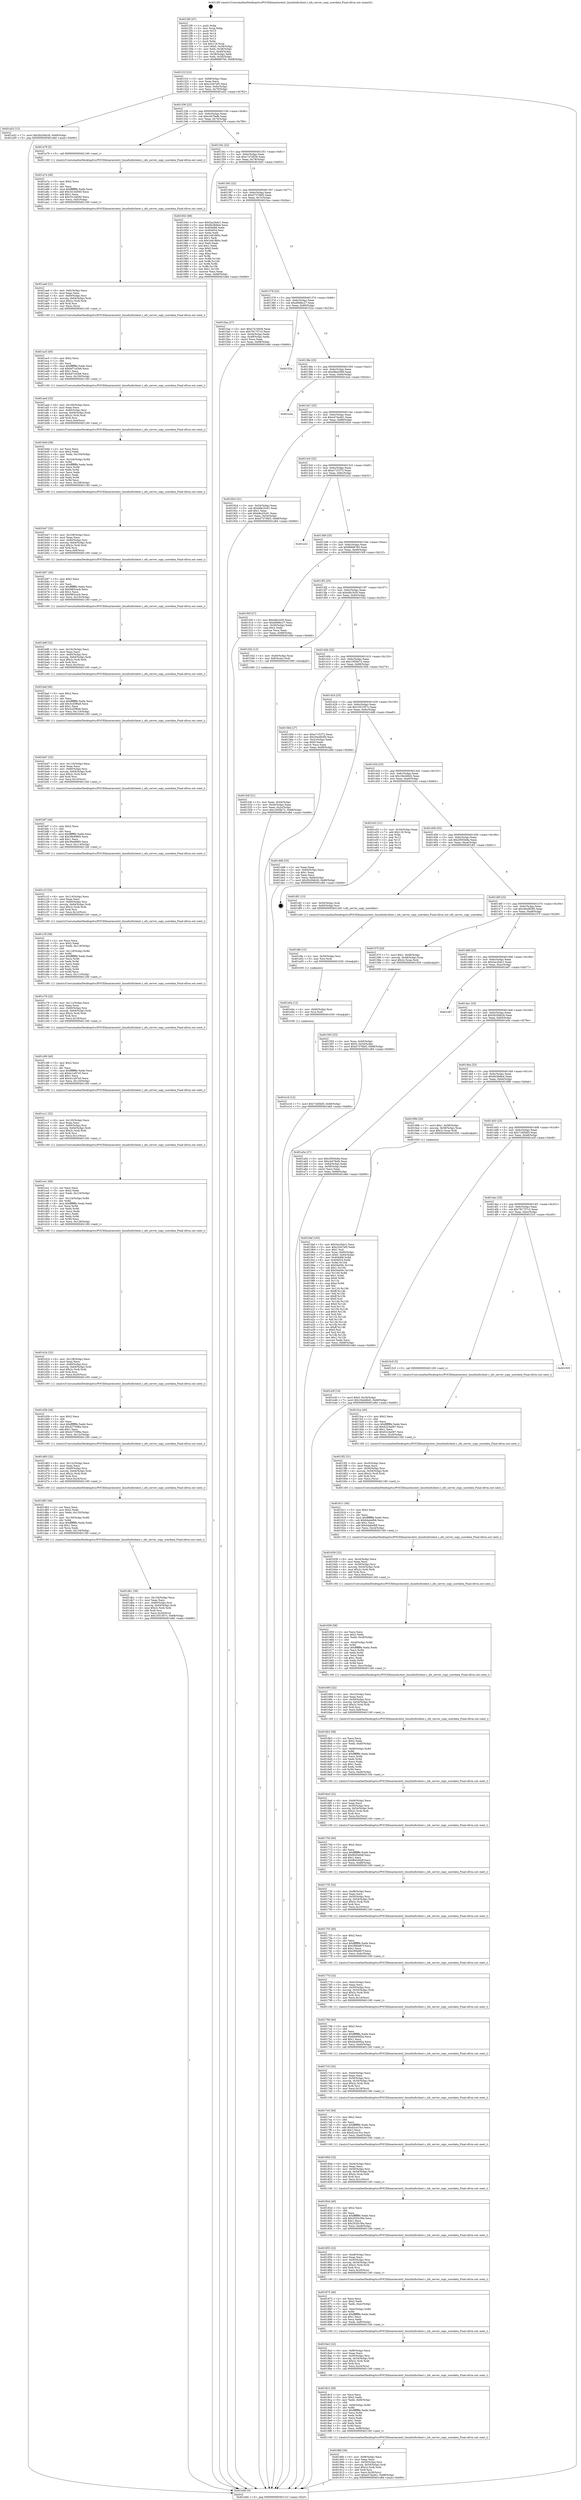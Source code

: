 digraph "0x4012f0" {
  label = "0x4012f0 (/mnt/c/Users/mathe/Desktop/tcc/POCII/binaries/extr_linuxfsnfsclient.c_nfs_server_copy_userdata_Final-ollvm.out::main(0))"
  labelloc = "t"
  node[shape=record]

  Entry [label="",width=0.3,height=0.3,shape=circle,fillcolor=black,style=filled]
  "0x40131f" [label="{
     0x40131f [23]\l
     | [instrs]\l
     &nbsp;&nbsp;0x40131f \<+3\>: mov -0x68(%rbp),%eax\l
     &nbsp;&nbsp;0x401322 \<+2\>: mov %eax,%ecx\l
     &nbsp;&nbsp;0x401324 \<+6\>: sub $0xc2447ef5,%ecx\l
     &nbsp;&nbsp;0x40132a \<+3\>: mov %eax,-0x6c(%rbp)\l
     &nbsp;&nbsp;0x40132d \<+3\>: mov %ecx,-0x70(%rbp)\l
     &nbsp;&nbsp;0x401330 \<+6\>: je 0000000000401a52 \<main+0x762\>\l
  }"]
  "0x401a52" [label="{
     0x401a52 [12]\l
     | [instrs]\l
     &nbsp;&nbsp;0x401a52 \<+7\>: movl $0x5b294b26,-0x68(%rbp)\l
     &nbsp;&nbsp;0x401a59 \<+5\>: jmp 0000000000401e8d \<main+0xb9d\>\l
  }"]
  "0x401336" [label="{
     0x401336 [22]\l
     | [instrs]\l
     &nbsp;&nbsp;0x401336 \<+5\>: jmp 000000000040133b \<main+0x4b\>\l
     &nbsp;&nbsp;0x40133b \<+3\>: mov -0x6c(%rbp),%eax\l
     &nbsp;&nbsp;0x40133e \<+5\>: sub $0xc447fedb,%eax\l
     &nbsp;&nbsp;0x401343 \<+3\>: mov %eax,-0x74(%rbp)\l
     &nbsp;&nbsp;0x401346 \<+6\>: je 0000000000401a79 \<main+0x789\>\l
  }"]
  Exit [label="",width=0.3,height=0.3,shape=circle,fillcolor=black,style=filled,peripheries=2]
  "0x401a79" [label="{
     0x401a79 [5]\l
     | [instrs]\l
     &nbsp;&nbsp;0x401a79 \<+5\>: call 0000000000401160 \<next_i\>\l
     | [calls]\l
     &nbsp;&nbsp;0x401160 \{1\} (/mnt/c/Users/mathe/Desktop/tcc/POCII/binaries/extr_linuxfsnfsclient.c_nfs_server_copy_userdata_Final-ollvm.out::next_i)\l
  }"]
  "0x40134c" [label="{
     0x40134c [22]\l
     | [instrs]\l
     &nbsp;&nbsp;0x40134c \<+5\>: jmp 0000000000401351 \<main+0x61\>\l
     &nbsp;&nbsp;0x401351 \<+3\>: mov -0x6c(%rbp),%eax\l
     &nbsp;&nbsp;0x401354 \<+5\>: sub $0xc7a7d036,%eax\l
     &nbsp;&nbsp;0x401359 \<+3\>: mov %eax,-0x78(%rbp)\l
     &nbsp;&nbsp;0x40135c \<+6\>: je 0000000000401943 \<main+0x653\>\l
  }"]
  "0x401e16" [label="{
     0x401e16 [12]\l
     | [instrs]\l
     &nbsp;&nbsp;0x401e16 \<+7\>: movl $0x71fd5bf3,-0x68(%rbp)\l
     &nbsp;&nbsp;0x401e1d \<+5\>: jmp 0000000000401e8d \<main+0xb9d\>\l
  }"]
  "0x401943" [label="{
     0x401943 [88]\l
     | [instrs]\l
     &nbsp;&nbsp;0x401943 \<+5\>: mov $0x5ac2bdc1,%eax\l
     &nbsp;&nbsp;0x401948 \<+5\>: mov $0x6b3fe8e4,%ecx\l
     &nbsp;&nbsp;0x40194d \<+7\>: mov 0x404068,%edx\l
     &nbsp;&nbsp;0x401954 \<+7\>: mov 0x404054,%esi\l
     &nbsp;&nbsp;0x40195b \<+2\>: mov %edx,%edi\l
     &nbsp;&nbsp;0x40195d \<+6\>: add $0x1e81860c,%edi\l
     &nbsp;&nbsp;0x401963 \<+3\>: sub $0x1,%edi\l
     &nbsp;&nbsp;0x401966 \<+6\>: sub $0x1e81860c,%edi\l
     &nbsp;&nbsp;0x40196c \<+3\>: imul %edi,%edx\l
     &nbsp;&nbsp;0x40196f \<+3\>: and $0x1,%edx\l
     &nbsp;&nbsp;0x401972 \<+3\>: cmp $0x0,%edx\l
     &nbsp;&nbsp;0x401975 \<+4\>: sete %r8b\l
     &nbsp;&nbsp;0x401979 \<+3\>: cmp $0xa,%esi\l
     &nbsp;&nbsp;0x40197c \<+4\>: setl %r9b\l
     &nbsp;&nbsp;0x401980 \<+3\>: mov %r8b,%r10b\l
     &nbsp;&nbsp;0x401983 \<+3\>: and %r9b,%r10b\l
     &nbsp;&nbsp;0x401986 \<+3\>: xor %r9b,%r8b\l
     &nbsp;&nbsp;0x401989 \<+3\>: or %r8b,%r10b\l
     &nbsp;&nbsp;0x40198c \<+4\>: test $0x1,%r10b\l
     &nbsp;&nbsp;0x401990 \<+3\>: cmovne %ecx,%eax\l
     &nbsp;&nbsp;0x401993 \<+3\>: mov %eax,-0x68(%rbp)\l
     &nbsp;&nbsp;0x401996 \<+5\>: jmp 0000000000401e8d \<main+0xb9d\>\l
  }"]
  "0x401362" [label="{
     0x401362 [22]\l
     | [instrs]\l
     &nbsp;&nbsp;0x401362 \<+5\>: jmp 0000000000401367 \<main+0x77\>\l
     &nbsp;&nbsp;0x401367 \<+3\>: mov -0x6c(%rbp),%eax\l
     &nbsp;&nbsp;0x40136a \<+5\>: sub $0xd7370bf3,%eax\l
     &nbsp;&nbsp;0x40136f \<+3\>: mov %eax,-0x7c(%rbp)\l
     &nbsp;&nbsp;0x401372 \<+6\>: je 00000000004015aa \<main+0x2ba\>\l
  }"]
  "0x401e0a" [label="{
     0x401e0a [12]\l
     | [instrs]\l
     &nbsp;&nbsp;0x401e0a \<+4\>: mov -0x60(%rbp),%rsi\l
     &nbsp;&nbsp;0x401e0e \<+3\>: mov %rsi,%rdi\l
     &nbsp;&nbsp;0x401e11 \<+5\>: call 0000000000401030 \<free@plt\>\l
     | [calls]\l
     &nbsp;&nbsp;0x401030 \{1\} (unknown)\l
  }"]
  "0x4015aa" [label="{
     0x4015aa [27]\l
     | [instrs]\l
     &nbsp;&nbsp;0x4015aa \<+5\>: mov $0xc7a7d036,%eax\l
     &nbsp;&nbsp;0x4015af \<+5\>: mov $0x781757c3,%ecx\l
     &nbsp;&nbsp;0x4015b4 \<+3\>: mov -0x54(%rbp),%edx\l
     &nbsp;&nbsp;0x4015b7 \<+3\>: cmp -0x48(%rbp),%edx\l
     &nbsp;&nbsp;0x4015ba \<+3\>: cmovl %ecx,%eax\l
     &nbsp;&nbsp;0x4015bd \<+3\>: mov %eax,-0x68(%rbp)\l
     &nbsp;&nbsp;0x4015c0 \<+5\>: jmp 0000000000401e8d \<main+0xb9d\>\l
  }"]
  "0x401378" [label="{
     0x401378 [22]\l
     | [instrs]\l
     &nbsp;&nbsp;0x401378 \<+5\>: jmp 000000000040137d \<main+0x8d\>\l
     &nbsp;&nbsp;0x40137d \<+3\>: mov -0x6c(%rbp),%eax\l
     &nbsp;&nbsp;0x401380 \<+5\>: sub $0xd9dfec27,%eax\l
     &nbsp;&nbsp;0x401385 \<+3\>: mov %eax,-0x80(%rbp)\l
     &nbsp;&nbsp;0x401388 \<+6\>: je 000000000040152a \<main+0x23a\>\l
  }"]
  "0x401dfe" [label="{
     0x401dfe [12]\l
     | [instrs]\l
     &nbsp;&nbsp;0x401dfe \<+4\>: mov -0x50(%rbp),%rsi\l
     &nbsp;&nbsp;0x401e02 \<+3\>: mov %rsi,%rdi\l
     &nbsp;&nbsp;0x401e05 \<+5\>: call 0000000000401030 \<free@plt\>\l
     | [calls]\l
     &nbsp;&nbsp;0x401030 \{1\} (unknown)\l
  }"]
  "0x40152a" [label="{
     0x40152a\l
  }", style=dashed]
  "0x40138e" [label="{
     0x40138e [25]\l
     | [instrs]\l
     &nbsp;&nbsp;0x40138e \<+5\>: jmp 0000000000401393 \<main+0xa3\>\l
     &nbsp;&nbsp;0x401393 \<+3\>: mov -0x6c(%rbp),%eax\l
     &nbsp;&nbsp;0x401396 \<+5\>: sub $0xdfeec069,%eax\l
     &nbsp;&nbsp;0x40139b \<+6\>: mov %eax,-0x84(%rbp)\l
     &nbsp;&nbsp;0x4013a1 \<+6\>: je 0000000000401e2e \<main+0xb3e\>\l
  }"]
  "0x401db1" [label="{
     0x401db1 [39]\l
     | [instrs]\l
     &nbsp;&nbsp;0x401db1 \<+6\>: mov -0x134(%rbp),%ecx\l
     &nbsp;&nbsp;0x401db7 \<+3\>: imul %eax,%ecx\l
     &nbsp;&nbsp;0x401dba \<+4\>: mov -0x60(%rbp),%rsi\l
     &nbsp;&nbsp;0x401dbe \<+4\>: movslq -0x64(%rbp),%rdi\l
     &nbsp;&nbsp;0x401dc2 \<+4\>: imul $0x2c,%rdi,%rdi\l
     &nbsp;&nbsp;0x401dc6 \<+3\>: add %rdi,%rsi\l
     &nbsp;&nbsp;0x401dc9 \<+3\>: mov %ecx,0x28(%rsi)\l
     &nbsp;&nbsp;0x401dcc \<+7\>: movl $0x1051057c,-0x68(%rbp)\l
     &nbsp;&nbsp;0x401dd3 \<+5\>: jmp 0000000000401e8d \<main+0xb9d\>\l
  }"]
  "0x401e2e" [label="{
     0x401e2e\l
  }", style=dashed]
  "0x4013a7" [label="{
     0x4013a7 [25]\l
     | [instrs]\l
     &nbsp;&nbsp;0x4013a7 \<+5\>: jmp 00000000004013ac \<main+0xbc\>\l
     &nbsp;&nbsp;0x4013ac \<+3\>: mov -0x6c(%rbp),%eax\l
     &nbsp;&nbsp;0x4013af \<+5\>: sub $0xe474a461,%eax\l
     &nbsp;&nbsp;0x4013b4 \<+6\>: mov %eax,-0x88(%rbp)\l
     &nbsp;&nbsp;0x4013ba \<+6\>: je 0000000000401924 \<main+0x634\>\l
  }"]
  "0x401d83" [label="{
     0x401d83 [46]\l
     | [instrs]\l
     &nbsp;&nbsp;0x401d83 \<+2\>: xor %ecx,%ecx\l
     &nbsp;&nbsp;0x401d85 \<+5\>: mov $0x2,%edx\l
     &nbsp;&nbsp;0x401d8a \<+6\>: mov %edx,-0x130(%rbp)\l
     &nbsp;&nbsp;0x401d90 \<+1\>: cltd\l
     &nbsp;&nbsp;0x401d91 \<+7\>: mov -0x130(%rbp),%r8d\l
     &nbsp;&nbsp;0x401d98 \<+3\>: idiv %r8d\l
     &nbsp;&nbsp;0x401d9b \<+6\>: imul $0xfffffffe,%edx,%edx\l
     &nbsp;&nbsp;0x401da1 \<+3\>: sub $0x1,%ecx\l
     &nbsp;&nbsp;0x401da4 \<+2\>: sub %ecx,%edx\l
     &nbsp;&nbsp;0x401da6 \<+6\>: mov %edx,-0x134(%rbp)\l
     &nbsp;&nbsp;0x401dac \<+5\>: call 0000000000401160 \<next_i\>\l
     | [calls]\l
     &nbsp;&nbsp;0x401160 \{1\} (/mnt/c/Users/mathe/Desktop/tcc/POCII/binaries/extr_linuxfsnfsclient.c_nfs_server_copy_userdata_Final-ollvm.out::next_i)\l
  }"]
  "0x401924" [label="{
     0x401924 [31]\l
     | [instrs]\l
     &nbsp;&nbsp;0x401924 \<+3\>: mov -0x54(%rbp),%eax\l
     &nbsp;&nbsp;0x401927 \<+5\>: sub $0xb8e25c91,%eax\l
     &nbsp;&nbsp;0x40192c \<+3\>: add $0x1,%eax\l
     &nbsp;&nbsp;0x40192f \<+5\>: add $0xb8e25c91,%eax\l
     &nbsp;&nbsp;0x401934 \<+3\>: mov %eax,-0x54(%rbp)\l
     &nbsp;&nbsp;0x401937 \<+7\>: movl $0xd7370bf3,-0x68(%rbp)\l
     &nbsp;&nbsp;0x40193e \<+5\>: jmp 0000000000401e8d \<main+0xb9d\>\l
  }"]
  "0x4013c0" [label="{
     0x4013c0 [25]\l
     | [instrs]\l
     &nbsp;&nbsp;0x4013c0 \<+5\>: jmp 00000000004013c5 \<main+0xd5\>\l
     &nbsp;&nbsp;0x4013c5 \<+3\>: mov -0x6c(%rbp),%eax\l
     &nbsp;&nbsp;0x4013c8 \<+5\>: sub $0xe71f1f72,%eax\l
     &nbsp;&nbsp;0x4013cd \<+6\>: mov %eax,-0x8c(%rbp)\l
     &nbsp;&nbsp;0x4013d3 \<+6\>: je 0000000000401e22 \<main+0xb32\>\l
  }"]
  "0x401d63" [label="{
     0x401d63 [32]\l
     | [instrs]\l
     &nbsp;&nbsp;0x401d63 \<+6\>: mov -0x12c(%rbp),%ecx\l
     &nbsp;&nbsp;0x401d69 \<+3\>: imul %eax,%ecx\l
     &nbsp;&nbsp;0x401d6c \<+4\>: mov -0x60(%rbp),%rsi\l
     &nbsp;&nbsp;0x401d70 \<+4\>: movslq -0x64(%rbp),%rdi\l
     &nbsp;&nbsp;0x401d74 \<+4\>: imul $0x2c,%rdi,%rdi\l
     &nbsp;&nbsp;0x401d78 \<+3\>: add %rdi,%rsi\l
     &nbsp;&nbsp;0x401d7b \<+3\>: mov %ecx,0x24(%rsi)\l
     &nbsp;&nbsp;0x401d7e \<+5\>: call 0000000000401160 \<next_i\>\l
     | [calls]\l
     &nbsp;&nbsp;0x401160 \{1\} (/mnt/c/Users/mathe/Desktop/tcc/POCII/binaries/extr_linuxfsnfsclient.c_nfs_server_copy_userdata_Final-ollvm.out::next_i)\l
  }"]
  "0x401e22" [label="{
     0x401e22\l
  }", style=dashed]
  "0x4013d9" [label="{
     0x4013d9 [25]\l
     | [instrs]\l
     &nbsp;&nbsp;0x4013d9 \<+5\>: jmp 00000000004013de \<main+0xee\>\l
     &nbsp;&nbsp;0x4013de \<+3\>: mov -0x6c(%rbp),%eax\l
     &nbsp;&nbsp;0x4013e1 \<+5\>: sub $0xf6868760,%eax\l
     &nbsp;&nbsp;0x4013e6 \<+6\>: mov %eax,-0x90(%rbp)\l
     &nbsp;&nbsp;0x4013ec \<+6\>: je 000000000040150f \<main+0x21f\>\l
  }"]
  "0x401d3b" [label="{
     0x401d3b [40]\l
     | [instrs]\l
     &nbsp;&nbsp;0x401d3b \<+5\>: mov $0x2,%ecx\l
     &nbsp;&nbsp;0x401d40 \<+1\>: cltd\l
     &nbsp;&nbsp;0x401d41 \<+2\>: idiv %ecx\l
     &nbsp;&nbsp;0x401d43 \<+6\>: imul $0xfffffffe,%edx,%ecx\l
     &nbsp;&nbsp;0x401d49 \<+6\>: sub $0x42735f6a,%ecx\l
     &nbsp;&nbsp;0x401d4f \<+3\>: add $0x1,%ecx\l
     &nbsp;&nbsp;0x401d52 \<+6\>: add $0x42735f6a,%ecx\l
     &nbsp;&nbsp;0x401d58 \<+6\>: mov %ecx,-0x12c(%rbp)\l
     &nbsp;&nbsp;0x401d5e \<+5\>: call 0000000000401160 \<next_i\>\l
     | [calls]\l
     &nbsp;&nbsp;0x401160 \{1\} (/mnt/c/Users/mathe/Desktop/tcc/POCII/binaries/extr_linuxfsnfsclient.c_nfs_server_copy_userdata_Final-ollvm.out::next_i)\l
  }"]
  "0x40150f" [label="{
     0x40150f [27]\l
     | [instrs]\l
     &nbsp;&nbsp;0x40150f \<+5\>: mov $0xd4b1b50,%eax\l
     &nbsp;&nbsp;0x401514 \<+5\>: mov $0xd9dfec27,%ecx\l
     &nbsp;&nbsp;0x401519 \<+3\>: mov -0x30(%rbp),%edx\l
     &nbsp;&nbsp;0x40151c \<+3\>: cmp $0x2,%edx\l
     &nbsp;&nbsp;0x40151f \<+3\>: cmovne %ecx,%eax\l
     &nbsp;&nbsp;0x401522 \<+3\>: mov %eax,-0x68(%rbp)\l
     &nbsp;&nbsp;0x401525 \<+5\>: jmp 0000000000401e8d \<main+0xb9d\>\l
  }"]
  "0x4013f2" [label="{
     0x4013f2 [25]\l
     | [instrs]\l
     &nbsp;&nbsp;0x4013f2 \<+5\>: jmp 00000000004013f7 \<main+0x107\>\l
     &nbsp;&nbsp;0x4013f7 \<+3\>: mov -0x6c(%rbp),%eax\l
     &nbsp;&nbsp;0x4013fa \<+5\>: sub $0xd4b1b50,%eax\l
     &nbsp;&nbsp;0x4013ff \<+6\>: mov %eax,-0x94(%rbp)\l
     &nbsp;&nbsp;0x401405 \<+6\>: je 0000000000401542 \<main+0x252\>\l
  }"]
  "0x401e8d" [label="{
     0x401e8d [5]\l
     | [instrs]\l
     &nbsp;&nbsp;0x401e8d \<+5\>: jmp 000000000040131f \<main+0x2f\>\l
  }"]
  "0x4012f0" [label="{
     0x4012f0 [47]\l
     | [instrs]\l
     &nbsp;&nbsp;0x4012f0 \<+1\>: push %rbp\l
     &nbsp;&nbsp;0x4012f1 \<+3\>: mov %rsp,%rbp\l
     &nbsp;&nbsp;0x4012f4 \<+2\>: push %r15\l
     &nbsp;&nbsp;0x4012f6 \<+2\>: push %r14\l
     &nbsp;&nbsp;0x4012f8 \<+2\>: push %r13\l
     &nbsp;&nbsp;0x4012fa \<+2\>: push %r12\l
     &nbsp;&nbsp;0x4012fc \<+1\>: push %rbx\l
     &nbsp;&nbsp;0x4012fd \<+7\>: sub $0x118,%rsp\l
     &nbsp;&nbsp;0x401304 \<+7\>: movl $0x0,-0x34(%rbp)\l
     &nbsp;&nbsp;0x40130b \<+3\>: mov %edi,-0x38(%rbp)\l
     &nbsp;&nbsp;0x40130e \<+4\>: mov %rsi,-0x40(%rbp)\l
     &nbsp;&nbsp;0x401312 \<+3\>: mov -0x38(%rbp),%edi\l
     &nbsp;&nbsp;0x401315 \<+3\>: mov %edi,-0x30(%rbp)\l
     &nbsp;&nbsp;0x401318 \<+7\>: movl $0xf6868760,-0x68(%rbp)\l
  }"]
  "0x401d1b" [label="{
     0x401d1b [32]\l
     | [instrs]\l
     &nbsp;&nbsp;0x401d1b \<+6\>: mov -0x128(%rbp),%ecx\l
     &nbsp;&nbsp;0x401d21 \<+3\>: imul %eax,%ecx\l
     &nbsp;&nbsp;0x401d24 \<+4\>: mov -0x60(%rbp),%rsi\l
     &nbsp;&nbsp;0x401d28 \<+4\>: movslq -0x64(%rbp),%rdi\l
     &nbsp;&nbsp;0x401d2c \<+4\>: imul $0x2c,%rdi,%rdi\l
     &nbsp;&nbsp;0x401d30 \<+3\>: add %rdi,%rsi\l
     &nbsp;&nbsp;0x401d33 \<+3\>: mov %ecx,0x20(%rsi)\l
     &nbsp;&nbsp;0x401d36 \<+5\>: call 0000000000401160 \<next_i\>\l
     | [calls]\l
     &nbsp;&nbsp;0x401160 \{1\} (/mnt/c/Users/mathe/Desktop/tcc/POCII/binaries/extr_linuxfsnfsclient.c_nfs_server_copy_userdata_Final-ollvm.out::next_i)\l
  }"]
  "0x401542" [label="{
     0x401542 [13]\l
     | [instrs]\l
     &nbsp;&nbsp;0x401542 \<+4\>: mov -0x40(%rbp),%rax\l
     &nbsp;&nbsp;0x401546 \<+4\>: mov 0x8(%rax),%rdi\l
     &nbsp;&nbsp;0x40154a \<+5\>: call 0000000000401060 \<atoi@plt\>\l
     | [calls]\l
     &nbsp;&nbsp;0x401060 \{1\} (unknown)\l
  }"]
  "0x40140b" [label="{
     0x40140b [25]\l
     | [instrs]\l
     &nbsp;&nbsp;0x40140b \<+5\>: jmp 0000000000401410 \<main+0x120\>\l
     &nbsp;&nbsp;0x401410 \<+3\>: mov -0x6c(%rbp),%eax\l
     &nbsp;&nbsp;0x401413 \<+5\>: sub $0x1005fe72,%eax\l
     &nbsp;&nbsp;0x401418 \<+6\>: mov %eax,-0x98(%rbp)\l
     &nbsp;&nbsp;0x40141e \<+6\>: je 0000000000401564 \<main+0x274\>\l
  }"]
  "0x40154f" [label="{
     0x40154f [21]\l
     | [instrs]\l
     &nbsp;&nbsp;0x40154f \<+3\>: mov %eax,-0x44(%rbp)\l
     &nbsp;&nbsp;0x401552 \<+3\>: mov -0x44(%rbp),%eax\l
     &nbsp;&nbsp;0x401555 \<+3\>: mov %eax,-0x2c(%rbp)\l
     &nbsp;&nbsp;0x401558 \<+7\>: movl $0x1005fe72,-0x68(%rbp)\l
     &nbsp;&nbsp;0x40155f \<+5\>: jmp 0000000000401e8d \<main+0xb9d\>\l
  }"]
  "0x401ce1" [label="{
     0x401ce1 [58]\l
     | [instrs]\l
     &nbsp;&nbsp;0x401ce1 \<+2\>: xor %ecx,%ecx\l
     &nbsp;&nbsp;0x401ce3 \<+5\>: mov $0x2,%edx\l
     &nbsp;&nbsp;0x401ce8 \<+6\>: mov %edx,-0x124(%rbp)\l
     &nbsp;&nbsp;0x401cee \<+1\>: cltd\l
     &nbsp;&nbsp;0x401cef \<+7\>: mov -0x124(%rbp),%r8d\l
     &nbsp;&nbsp;0x401cf6 \<+3\>: idiv %r8d\l
     &nbsp;&nbsp;0x401cf9 \<+6\>: imul $0xfffffffe,%edx,%edx\l
     &nbsp;&nbsp;0x401cff \<+3\>: mov %ecx,%r9d\l
     &nbsp;&nbsp;0x401d02 \<+3\>: sub %edx,%r9d\l
     &nbsp;&nbsp;0x401d05 \<+2\>: mov %ecx,%edx\l
     &nbsp;&nbsp;0x401d07 \<+3\>: sub $0x1,%edx\l
     &nbsp;&nbsp;0x401d0a \<+3\>: add %edx,%r9d\l
     &nbsp;&nbsp;0x401d0d \<+3\>: sub %r9d,%ecx\l
     &nbsp;&nbsp;0x401d10 \<+6\>: mov %ecx,-0x128(%rbp)\l
     &nbsp;&nbsp;0x401d16 \<+5\>: call 0000000000401160 \<next_i\>\l
     | [calls]\l
     &nbsp;&nbsp;0x401160 \{1\} (/mnt/c/Users/mathe/Desktop/tcc/POCII/binaries/extr_linuxfsnfsclient.c_nfs_server_copy_userdata_Final-ollvm.out::next_i)\l
  }"]
  "0x401564" [label="{
     0x401564 [27]\l
     | [instrs]\l
     &nbsp;&nbsp;0x401564 \<+5\>: mov $0xe71f1f72,%eax\l
     &nbsp;&nbsp;0x401569 \<+5\>: mov $0x30ed9285,%ecx\l
     &nbsp;&nbsp;0x40156e \<+3\>: mov -0x2c(%rbp),%edx\l
     &nbsp;&nbsp;0x401571 \<+3\>: cmp $0x0,%edx\l
     &nbsp;&nbsp;0x401574 \<+3\>: cmove %ecx,%eax\l
     &nbsp;&nbsp;0x401577 \<+3\>: mov %eax,-0x68(%rbp)\l
     &nbsp;&nbsp;0x40157a \<+5\>: jmp 0000000000401e8d \<main+0xb9d\>\l
  }"]
  "0x401424" [label="{
     0x401424 [25]\l
     | [instrs]\l
     &nbsp;&nbsp;0x401424 \<+5\>: jmp 0000000000401429 \<main+0x139\>\l
     &nbsp;&nbsp;0x401429 \<+3\>: mov -0x6c(%rbp),%eax\l
     &nbsp;&nbsp;0x40142c \<+5\>: sub $0x1051057c,%eax\l
     &nbsp;&nbsp;0x401431 \<+6\>: mov %eax,-0x9c(%rbp)\l
     &nbsp;&nbsp;0x401437 \<+6\>: je 0000000000401dd8 \<main+0xae8\>\l
  }"]
  "0x401cc1" [label="{
     0x401cc1 [32]\l
     | [instrs]\l
     &nbsp;&nbsp;0x401cc1 \<+6\>: mov -0x120(%rbp),%ecx\l
     &nbsp;&nbsp;0x401cc7 \<+3\>: imul %eax,%ecx\l
     &nbsp;&nbsp;0x401cca \<+4\>: mov -0x60(%rbp),%rsi\l
     &nbsp;&nbsp;0x401cce \<+4\>: movslq -0x64(%rbp),%rdi\l
     &nbsp;&nbsp;0x401cd2 \<+4\>: imul $0x2c,%rdi,%rdi\l
     &nbsp;&nbsp;0x401cd6 \<+3\>: add %rdi,%rsi\l
     &nbsp;&nbsp;0x401cd9 \<+3\>: mov %ecx,0x1c(%rsi)\l
     &nbsp;&nbsp;0x401cdc \<+5\>: call 0000000000401160 \<next_i\>\l
     | [calls]\l
     &nbsp;&nbsp;0x401160 \{1\} (/mnt/c/Users/mathe/Desktop/tcc/POCII/binaries/extr_linuxfsnfsclient.c_nfs_server_copy_userdata_Final-ollvm.out::next_i)\l
  }"]
  "0x401dd8" [label="{
     0x401dd8 [25]\l
     | [instrs]\l
     &nbsp;&nbsp;0x401dd8 \<+2\>: xor %eax,%eax\l
     &nbsp;&nbsp;0x401dda \<+3\>: mov -0x64(%rbp),%ecx\l
     &nbsp;&nbsp;0x401ddd \<+3\>: sub $0x1,%eax\l
     &nbsp;&nbsp;0x401de0 \<+2\>: sub %eax,%ecx\l
     &nbsp;&nbsp;0x401de2 \<+3\>: mov %ecx,-0x64(%rbp)\l
     &nbsp;&nbsp;0x401de5 \<+7\>: movl $0x5b294b26,-0x68(%rbp)\l
     &nbsp;&nbsp;0x401dec \<+5\>: jmp 0000000000401e8d \<main+0xb9d\>\l
  }"]
  "0x40143d" [label="{
     0x40143d [25]\l
     | [instrs]\l
     &nbsp;&nbsp;0x40143d \<+5\>: jmp 0000000000401442 \<main+0x152\>\l
     &nbsp;&nbsp;0x401442 \<+3\>: mov -0x6c(%rbp),%eax\l
     &nbsp;&nbsp;0x401445 \<+5\>: sub $0x19e446d2,%eax\l
     &nbsp;&nbsp;0x40144a \<+6\>: mov %eax,-0xa0(%rbp)\l
     &nbsp;&nbsp;0x401450 \<+6\>: je 0000000000401e52 \<main+0xb62\>\l
  }"]
  "0x401c99" [label="{
     0x401c99 [40]\l
     | [instrs]\l
     &nbsp;&nbsp;0x401c99 \<+5\>: mov $0x2,%ecx\l
     &nbsp;&nbsp;0x401c9e \<+1\>: cltd\l
     &nbsp;&nbsp;0x401c9f \<+2\>: idiv %ecx\l
     &nbsp;&nbsp;0x401ca1 \<+6\>: imul $0xfffffffe,%edx,%ecx\l
     &nbsp;&nbsp;0x401ca7 \<+6\>: sub $0x4c1a97e5,%ecx\l
     &nbsp;&nbsp;0x401cad \<+3\>: add $0x1,%ecx\l
     &nbsp;&nbsp;0x401cb0 \<+6\>: add $0x4c1a97e5,%ecx\l
     &nbsp;&nbsp;0x401cb6 \<+6\>: mov %ecx,-0x120(%rbp)\l
     &nbsp;&nbsp;0x401cbc \<+5\>: call 0000000000401160 \<next_i\>\l
     | [calls]\l
     &nbsp;&nbsp;0x401160 \{1\} (/mnt/c/Users/mathe/Desktop/tcc/POCII/binaries/extr_linuxfsnfsclient.c_nfs_server_copy_userdata_Final-ollvm.out::next_i)\l
  }"]
  "0x401e52" [label="{
     0x401e52 [21]\l
     | [instrs]\l
     &nbsp;&nbsp;0x401e52 \<+3\>: mov -0x34(%rbp),%eax\l
     &nbsp;&nbsp;0x401e55 \<+7\>: add $0x118,%rsp\l
     &nbsp;&nbsp;0x401e5c \<+1\>: pop %rbx\l
     &nbsp;&nbsp;0x401e5d \<+2\>: pop %r12\l
     &nbsp;&nbsp;0x401e5f \<+2\>: pop %r13\l
     &nbsp;&nbsp;0x401e61 \<+2\>: pop %r14\l
     &nbsp;&nbsp;0x401e63 \<+2\>: pop %r15\l
     &nbsp;&nbsp;0x401e65 \<+1\>: pop %rbp\l
     &nbsp;&nbsp;0x401e66 \<+1\>: ret\l
  }"]
  "0x401456" [label="{
     0x401456 [25]\l
     | [instrs]\l
     &nbsp;&nbsp;0x401456 \<+5\>: jmp 000000000040145b \<main+0x16b\>\l
     &nbsp;&nbsp;0x40145b \<+3\>: mov -0x6c(%rbp),%eax\l
     &nbsp;&nbsp;0x40145e \<+5\>: sub $0x2f593e9a,%eax\l
     &nbsp;&nbsp;0x401463 \<+6\>: mov %eax,-0xa4(%rbp)\l
     &nbsp;&nbsp;0x401469 \<+6\>: je 0000000000401df1 \<main+0xb01\>\l
  }"]
  "0x401c79" [label="{
     0x401c79 [32]\l
     | [instrs]\l
     &nbsp;&nbsp;0x401c79 \<+6\>: mov -0x11c(%rbp),%ecx\l
     &nbsp;&nbsp;0x401c7f \<+3\>: imul %eax,%ecx\l
     &nbsp;&nbsp;0x401c82 \<+4\>: mov -0x60(%rbp),%rsi\l
     &nbsp;&nbsp;0x401c86 \<+4\>: movslq -0x64(%rbp),%rdi\l
     &nbsp;&nbsp;0x401c8a \<+4\>: imul $0x2c,%rdi,%rdi\l
     &nbsp;&nbsp;0x401c8e \<+3\>: add %rdi,%rsi\l
     &nbsp;&nbsp;0x401c91 \<+3\>: mov %ecx,0x18(%rsi)\l
     &nbsp;&nbsp;0x401c94 \<+5\>: call 0000000000401160 \<next_i\>\l
     | [calls]\l
     &nbsp;&nbsp;0x401160 \{1\} (/mnt/c/Users/mathe/Desktop/tcc/POCII/binaries/extr_linuxfsnfsclient.c_nfs_server_copy_userdata_Final-ollvm.out::next_i)\l
  }"]
  "0x401df1" [label="{
     0x401df1 [13]\l
     | [instrs]\l
     &nbsp;&nbsp;0x401df1 \<+4\>: mov -0x50(%rbp),%rdi\l
     &nbsp;&nbsp;0x401df5 \<+4\>: mov -0x60(%rbp),%rsi\l
     &nbsp;&nbsp;0x401df9 \<+5\>: call 0000000000401240 \<nfs_server_copy_userdata\>\l
     | [calls]\l
     &nbsp;&nbsp;0x401240 \{1\} (/mnt/c/Users/mathe/Desktop/tcc/POCII/binaries/extr_linuxfsnfsclient.c_nfs_server_copy_userdata_Final-ollvm.out::nfs_server_copy_userdata)\l
  }"]
  "0x40146f" [label="{
     0x40146f [25]\l
     | [instrs]\l
     &nbsp;&nbsp;0x40146f \<+5\>: jmp 0000000000401474 \<main+0x184\>\l
     &nbsp;&nbsp;0x401474 \<+3\>: mov -0x6c(%rbp),%eax\l
     &nbsp;&nbsp;0x401477 \<+5\>: sub $0x30ed9285,%eax\l
     &nbsp;&nbsp;0x40147c \<+6\>: mov %eax,-0xa8(%rbp)\l
     &nbsp;&nbsp;0x401482 \<+6\>: je 000000000040157f \<main+0x28f\>\l
  }"]
  "0x401c3f" [label="{
     0x401c3f [58]\l
     | [instrs]\l
     &nbsp;&nbsp;0x401c3f \<+2\>: xor %ecx,%ecx\l
     &nbsp;&nbsp;0x401c41 \<+5\>: mov $0x2,%edx\l
     &nbsp;&nbsp;0x401c46 \<+6\>: mov %edx,-0x118(%rbp)\l
     &nbsp;&nbsp;0x401c4c \<+1\>: cltd\l
     &nbsp;&nbsp;0x401c4d \<+7\>: mov -0x118(%rbp),%r8d\l
     &nbsp;&nbsp;0x401c54 \<+3\>: idiv %r8d\l
     &nbsp;&nbsp;0x401c57 \<+6\>: imul $0xfffffffe,%edx,%edx\l
     &nbsp;&nbsp;0x401c5d \<+3\>: mov %ecx,%r9d\l
     &nbsp;&nbsp;0x401c60 \<+3\>: sub %edx,%r9d\l
     &nbsp;&nbsp;0x401c63 \<+2\>: mov %ecx,%edx\l
     &nbsp;&nbsp;0x401c65 \<+3\>: sub $0x1,%edx\l
     &nbsp;&nbsp;0x401c68 \<+3\>: add %edx,%r9d\l
     &nbsp;&nbsp;0x401c6b \<+3\>: sub %r9d,%ecx\l
     &nbsp;&nbsp;0x401c6e \<+6\>: mov %ecx,-0x11c(%rbp)\l
     &nbsp;&nbsp;0x401c74 \<+5\>: call 0000000000401160 \<next_i\>\l
     | [calls]\l
     &nbsp;&nbsp;0x401160 \{1\} (/mnt/c/Users/mathe/Desktop/tcc/POCII/binaries/extr_linuxfsnfsclient.c_nfs_server_copy_userdata_Final-ollvm.out::next_i)\l
  }"]
  "0x40157f" [label="{
     0x40157f [20]\l
     | [instrs]\l
     &nbsp;&nbsp;0x40157f \<+7\>: movl $0x1,-0x48(%rbp)\l
     &nbsp;&nbsp;0x401586 \<+4\>: movslq -0x48(%rbp),%rax\l
     &nbsp;&nbsp;0x40158a \<+4\>: imul $0x2c,%rax,%rdi\l
     &nbsp;&nbsp;0x40158e \<+5\>: call 0000000000401050 \<malloc@plt\>\l
     | [calls]\l
     &nbsp;&nbsp;0x401050 \{1\} (unknown)\l
  }"]
  "0x401488" [label="{
     0x401488 [25]\l
     | [instrs]\l
     &nbsp;&nbsp;0x401488 \<+5\>: jmp 000000000040148d \<main+0x19d\>\l
     &nbsp;&nbsp;0x40148d \<+3\>: mov -0x6c(%rbp),%eax\l
     &nbsp;&nbsp;0x401490 \<+5\>: sub $0x5ac2bdc1,%eax\l
     &nbsp;&nbsp;0x401495 \<+6\>: mov %eax,-0xac(%rbp)\l
     &nbsp;&nbsp;0x40149b \<+6\>: je 0000000000401e67 \<main+0xb77\>\l
  }"]
  "0x401593" [label="{
     0x401593 [23]\l
     | [instrs]\l
     &nbsp;&nbsp;0x401593 \<+4\>: mov %rax,-0x50(%rbp)\l
     &nbsp;&nbsp;0x401597 \<+7\>: movl $0x0,-0x54(%rbp)\l
     &nbsp;&nbsp;0x40159e \<+7\>: movl $0xd7370bf3,-0x68(%rbp)\l
     &nbsp;&nbsp;0x4015a5 \<+5\>: jmp 0000000000401e8d \<main+0xb9d\>\l
  }"]
  "0x401c1f" [label="{
     0x401c1f [32]\l
     | [instrs]\l
     &nbsp;&nbsp;0x401c1f \<+6\>: mov -0x114(%rbp),%ecx\l
     &nbsp;&nbsp;0x401c25 \<+3\>: imul %eax,%ecx\l
     &nbsp;&nbsp;0x401c28 \<+4\>: mov -0x60(%rbp),%rsi\l
     &nbsp;&nbsp;0x401c2c \<+4\>: movslq -0x64(%rbp),%rdi\l
     &nbsp;&nbsp;0x401c30 \<+4\>: imul $0x2c,%rdi,%rdi\l
     &nbsp;&nbsp;0x401c34 \<+3\>: add %rdi,%rsi\l
     &nbsp;&nbsp;0x401c37 \<+3\>: mov %ecx,0x14(%rsi)\l
     &nbsp;&nbsp;0x401c3a \<+5\>: call 0000000000401160 \<next_i\>\l
     | [calls]\l
     &nbsp;&nbsp;0x401160 \{1\} (/mnt/c/Users/mathe/Desktop/tcc/POCII/binaries/extr_linuxfsnfsclient.c_nfs_server_copy_userdata_Final-ollvm.out::next_i)\l
  }"]
  "0x401e67" [label="{
     0x401e67\l
  }", style=dashed]
  "0x4014a1" [label="{
     0x4014a1 [25]\l
     | [instrs]\l
     &nbsp;&nbsp;0x4014a1 \<+5\>: jmp 00000000004014a6 \<main+0x1b6\>\l
     &nbsp;&nbsp;0x4014a6 \<+3\>: mov -0x6c(%rbp),%eax\l
     &nbsp;&nbsp;0x4014a9 \<+5\>: sub $0x5b294b26,%eax\l
     &nbsp;&nbsp;0x4014ae \<+6\>: mov %eax,-0xb0(%rbp)\l
     &nbsp;&nbsp;0x4014b4 \<+6\>: je 0000000000401a5e \<main+0x76e\>\l
  }"]
  "0x401bf7" [label="{
     0x401bf7 [40]\l
     | [instrs]\l
     &nbsp;&nbsp;0x401bf7 \<+5\>: mov $0x2,%ecx\l
     &nbsp;&nbsp;0x401bfc \<+1\>: cltd\l
     &nbsp;&nbsp;0x401bfd \<+2\>: idiv %ecx\l
     &nbsp;&nbsp;0x401bff \<+6\>: imul $0xfffffffe,%edx,%ecx\l
     &nbsp;&nbsp;0x401c05 \<+6\>: sub $0x39e998f3,%ecx\l
     &nbsp;&nbsp;0x401c0b \<+3\>: add $0x1,%ecx\l
     &nbsp;&nbsp;0x401c0e \<+6\>: add $0x39e998f3,%ecx\l
     &nbsp;&nbsp;0x401c14 \<+6\>: mov %ecx,-0x114(%rbp)\l
     &nbsp;&nbsp;0x401c1a \<+5\>: call 0000000000401160 \<next_i\>\l
     | [calls]\l
     &nbsp;&nbsp;0x401160 \{1\} (/mnt/c/Users/mathe/Desktop/tcc/POCII/binaries/extr_linuxfsnfsclient.c_nfs_server_copy_userdata_Final-ollvm.out::next_i)\l
  }"]
  "0x401a5e" [label="{
     0x401a5e [27]\l
     | [instrs]\l
     &nbsp;&nbsp;0x401a5e \<+5\>: mov $0x2f593e9a,%eax\l
     &nbsp;&nbsp;0x401a63 \<+5\>: mov $0xc447fedb,%ecx\l
     &nbsp;&nbsp;0x401a68 \<+3\>: mov -0x64(%rbp),%edx\l
     &nbsp;&nbsp;0x401a6b \<+3\>: cmp -0x58(%rbp),%edx\l
     &nbsp;&nbsp;0x401a6e \<+3\>: cmovl %ecx,%eax\l
     &nbsp;&nbsp;0x401a71 \<+3\>: mov %eax,-0x68(%rbp)\l
     &nbsp;&nbsp;0x401a74 \<+5\>: jmp 0000000000401e8d \<main+0xb9d\>\l
  }"]
  "0x4014ba" [label="{
     0x4014ba [25]\l
     | [instrs]\l
     &nbsp;&nbsp;0x4014ba \<+5\>: jmp 00000000004014bf \<main+0x1cf\>\l
     &nbsp;&nbsp;0x4014bf \<+3\>: mov -0x6c(%rbp),%eax\l
     &nbsp;&nbsp;0x4014c2 \<+5\>: sub $0x6b3fe8e4,%eax\l
     &nbsp;&nbsp;0x4014c7 \<+6\>: mov %eax,-0xb4(%rbp)\l
     &nbsp;&nbsp;0x4014cd \<+6\>: je 000000000040199b \<main+0x6ab\>\l
  }"]
  "0x401bd7" [label="{
     0x401bd7 [32]\l
     | [instrs]\l
     &nbsp;&nbsp;0x401bd7 \<+6\>: mov -0x110(%rbp),%ecx\l
     &nbsp;&nbsp;0x401bdd \<+3\>: imul %eax,%ecx\l
     &nbsp;&nbsp;0x401be0 \<+4\>: mov -0x60(%rbp),%rsi\l
     &nbsp;&nbsp;0x401be4 \<+4\>: movslq -0x64(%rbp),%rdi\l
     &nbsp;&nbsp;0x401be8 \<+4\>: imul $0x2c,%rdi,%rdi\l
     &nbsp;&nbsp;0x401bec \<+3\>: add %rdi,%rsi\l
     &nbsp;&nbsp;0x401bef \<+3\>: mov %ecx,0x10(%rsi)\l
     &nbsp;&nbsp;0x401bf2 \<+5\>: call 0000000000401160 \<next_i\>\l
     | [calls]\l
     &nbsp;&nbsp;0x401160 \{1\} (/mnt/c/Users/mathe/Desktop/tcc/POCII/binaries/extr_linuxfsnfsclient.c_nfs_server_copy_userdata_Final-ollvm.out::next_i)\l
  }"]
  "0x40199b" [label="{
     0x40199b [20]\l
     | [instrs]\l
     &nbsp;&nbsp;0x40199b \<+7\>: movl $0x1,-0x58(%rbp)\l
     &nbsp;&nbsp;0x4019a2 \<+4\>: movslq -0x58(%rbp),%rax\l
     &nbsp;&nbsp;0x4019a6 \<+4\>: imul $0x2c,%rax,%rdi\l
     &nbsp;&nbsp;0x4019aa \<+5\>: call 0000000000401050 \<malloc@plt\>\l
     | [calls]\l
     &nbsp;&nbsp;0x401050 \{1\} (unknown)\l
  }"]
  "0x4014d3" [label="{
     0x4014d3 [25]\l
     | [instrs]\l
     &nbsp;&nbsp;0x4014d3 \<+5\>: jmp 00000000004014d8 \<main+0x1e8\>\l
     &nbsp;&nbsp;0x4014d8 \<+3\>: mov -0x6c(%rbp),%eax\l
     &nbsp;&nbsp;0x4014db \<+5\>: sub $0x71fd5bf3,%eax\l
     &nbsp;&nbsp;0x4014e0 \<+6\>: mov %eax,-0xb8(%rbp)\l
     &nbsp;&nbsp;0x4014e6 \<+6\>: je 0000000000401e3f \<main+0xb4f\>\l
  }"]
  "0x401baf" [label="{
     0x401baf [40]\l
     | [instrs]\l
     &nbsp;&nbsp;0x401baf \<+5\>: mov $0x2,%ecx\l
     &nbsp;&nbsp;0x401bb4 \<+1\>: cltd\l
     &nbsp;&nbsp;0x401bb5 \<+2\>: idiv %ecx\l
     &nbsp;&nbsp;0x401bb7 \<+6\>: imul $0xfffffffe,%edx,%ecx\l
     &nbsp;&nbsp;0x401bbd \<+6\>: add $0x3cd3f6a8,%ecx\l
     &nbsp;&nbsp;0x401bc3 \<+3\>: add $0x1,%ecx\l
     &nbsp;&nbsp;0x401bc6 \<+6\>: sub $0x3cd3f6a8,%ecx\l
     &nbsp;&nbsp;0x401bcc \<+6\>: mov %ecx,-0x110(%rbp)\l
     &nbsp;&nbsp;0x401bd2 \<+5\>: call 0000000000401160 \<next_i\>\l
     | [calls]\l
     &nbsp;&nbsp;0x401160 \{1\} (/mnt/c/Users/mathe/Desktop/tcc/POCII/binaries/extr_linuxfsnfsclient.c_nfs_server_copy_userdata_Final-ollvm.out::next_i)\l
  }"]
  "0x401e3f" [label="{
     0x401e3f [19]\l
     | [instrs]\l
     &nbsp;&nbsp;0x401e3f \<+7\>: movl $0x0,-0x34(%rbp)\l
     &nbsp;&nbsp;0x401e46 \<+7\>: movl $0x19e446d2,-0x68(%rbp)\l
     &nbsp;&nbsp;0x401e4d \<+5\>: jmp 0000000000401e8d \<main+0xb9d\>\l
  }"]
  "0x4014ec" [label="{
     0x4014ec [25]\l
     | [instrs]\l
     &nbsp;&nbsp;0x4014ec \<+5\>: jmp 00000000004014f1 \<main+0x201\>\l
     &nbsp;&nbsp;0x4014f1 \<+3\>: mov -0x6c(%rbp),%eax\l
     &nbsp;&nbsp;0x4014f4 \<+5\>: sub $0x781757c3,%eax\l
     &nbsp;&nbsp;0x4014f9 \<+6\>: mov %eax,-0xbc(%rbp)\l
     &nbsp;&nbsp;0x4014ff \<+6\>: je 00000000004015c5 \<main+0x2d5\>\l
  }"]
  "0x401b8f" [label="{
     0x401b8f [32]\l
     | [instrs]\l
     &nbsp;&nbsp;0x401b8f \<+6\>: mov -0x10c(%rbp),%ecx\l
     &nbsp;&nbsp;0x401b95 \<+3\>: imul %eax,%ecx\l
     &nbsp;&nbsp;0x401b98 \<+4\>: mov -0x60(%rbp),%rsi\l
     &nbsp;&nbsp;0x401b9c \<+4\>: movslq -0x64(%rbp),%rdi\l
     &nbsp;&nbsp;0x401ba0 \<+4\>: imul $0x2c,%rdi,%rdi\l
     &nbsp;&nbsp;0x401ba4 \<+3\>: add %rdi,%rsi\l
     &nbsp;&nbsp;0x401ba7 \<+3\>: mov %ecx,0xc(%rsi)\l
     &nbsp;&nbsp;0x401baa \<+5\>: call 0000000000401160 \<next_i\>\l
     | [calls]\l
     &nbsp;&nbsp;0x401160 \{1\} (/mnt/c/Users/mathe/Desktop/tcc/POCII/binaries/extr_linuxfsnfsclient.c_nfs_server_copy_userdata_Final-ollvm.out::next_i)\l
  }"]
  "0x4015c5" [label="{
     0x4015c5 [5]\l
     | [instrs]\l
     &nbsp;&nbsp;0x4015c5 \<+5\>: call 0000000000401160 \<next_i\>\l
     | [calls]\l
     &nbsp;&nbsp;0x401160 \{1\} (/mnt/c/Users/mathe/Desktop/tcc/POCII/binaries/extr_linuxfsnfsclient.c_nfs_server_copy_userdata_Final-ollvm.out::next_i)\l
  }"]
  "0x401505" [label="{
     0x401505\l
  }", style=dashed]
  "0x4015ca" [label="{
     0x4015ca [40]\l
     | [instrs]\l
     &nbsp;&nbsp;0x4015ca \<+5\>: mov $0x2,%ecx\l
     &nbsp;&nbsp;0x4015cf \<+1\>: cltd\l
     &nbsp;&nbsp;0x4015d0 \<+2\>: idiv %ecx\l
     &nbsp;&nbsp;0x4015d2 \<+6\>: imul $0xfffffffe,%edx,%ecx\l
     &nbsp;&nbsp;0x4015d8 \<+6\>: sub $0x6224a087,%ecx\l
     &nbsp;&nbsp;0x4015de \<+3\>: add $0x1,%ecx\l
     &nbsp;&nbsp;0x4015e1 \<+6\>: add $0x6224a087,%ecx\l
     &nbsp;&nbsp;0x4015e7 \<+6\>: mov %ecx,-0xc0(%rbp)\l
     &nbsp;&nbsp;0x4015ed \<+5\>: call 0000000000401160 \<next_i\>\l
     | [calls]\l
     &nbsp;&nbsp;0x401160 \{1\} (/mnt/c/Users/mathe/Desktop/tcc/POCII/binaries/extr_linuxfsnfsclient.c_nfs_server_copy_userdata_Final-ollvm.out::next_i)\l
  }"]
  "0x4015f2" [label="{
     0x4015f2 [31]\l
     | [instrs]\l
     &nbsp;&nbsp;0x4015f2 \<+6\>: mov -0xc0(%rbp),%ecx\l
     &nbsp;&nbsp;0x4015f8 \<+3\>: imul %eax,%ecx\l
     &nbsp;&nbsp;0x4015fb \<+4\>: mov -0x50(%rbp),%rsi\l
     &nbsp;&nbsp;0x4015ff \<+4\>: movslq -0x54(%rbp),%rdi\l
     &nbsp;&nbsp;0x401603 \<+4\>: imul $0x2c,%rdi,%rdi\l
     &nbsp;&nbsp;0x401607 \<+3\>: add %rdi,%rsi\l
     &nbsp;&nbsp;0x40160a \<+2\>: mov %ecx,(%rsi)\l
     &nbsp;&nbsp;0x40160c \<+5\>: call 0000000000401160 \<next_i\>\l
     | [calls]\l
     &nbsp;&nbsp;0x401160 \{1\} (/mnt/c/Users/mathe/Desktop/tcc/POCII/binaries/extr_linuxfsnfsclient.c_nfs_server_copy_userdata_Final-ollvm.out::next_i)\l
  }"]
  "0x401611" [label="{
     0x401611 [40]\l
     | [instrs]\l
     &nbsp;&nbsp;0x401611 \<+5\>: mov $0x2,%ecx\l
     &nbsp;&nbsp;0x401616 \<+1\>: cltd\l
     &nbsp;&nbsp;0x401617 \<+2\>: idiv %ecx\l
     &nbsp;&nbsp;0x401619 \<+6\>: imul $0xfffffffe,%edx,%ecx\l
     &nbsp;&nbsp;0x40161f \<+6\>: sub $0xb4abefb8,%ecx\l
     &nbsp;&nbsp;0x401625 \<+3\>: add $0x1,%ecx\l
     &nbsp;&nbsp;0x401628 \<+6\>: add $0xb4abefb8,%ecx\l
     &nbsp;&nbsp;0x40162e \<+6\>: mov %ecx,-0xc4(%rbp)\l
     &nbsp;&nbsp;0x401634 \<+5\>: call 0000000000401160 \<next_i\>\l
     | [calls]\l
     &nbsp;&nbsp;0x401160 \{1\} (/mnt/c/Users/mathe/Desktop/tcc/POCII/binaries/extr_linuxfsnfsclient.c_nfs_server_copy_userdata_Final-ollvm.out::next_i)\l
  }"]
  "0x401639" [label="{
     0x401639 [32]\l
     | [instrs]\l
     &nbsp;&nbsp;0x401639 \<+6\>: mov -0xc4(%rbp),%ecx\l
     &nbsp;&nbsp;0x40163f \<+3\>: imul %eax,%ecx\l
     &nbsp;&nbsp;0x401642 \<+4\>: mov -0x50(%rbp),%rsi\l
     &nbsp;&nbsp;0x401646 \<+4\>: movslq -0x54(%rbp),%rdi\l
     &nbsp;&nbsp;0x40164a \<+4\>: imul $0x2c,%rdi,%rdi\l
     &nbsp;&nbsp;0x40164e \<+3\>: add %rdi,%rsi\l
     &nbsp;&nbsp;0x401651 \<+3\>: mov %ecx,0x4(%rsi)\l
     &nbsp;&nbsp;0x401654 \<+5\>: call 0000000000401160 \<next_i\>\l
     | [calls]\l
     &nbsp;&nbsp;0x401160 \{1\} (/mnt/c/Users/mathe/Desktop/tcc/POCII/binaries/extr_linuxfsnfsclient.c_nfs_server_copy_userdata_Final-ollvm.out::next_i)\l
  }"]
  "0x401659" [label="{
     0x401659 [58]\l
     | [instrs]\l
     &nbsp;&nbsp;0x401659 \<+2\>: xor %ecx,%ecx\l
     &nbsp;&nbsp;0x40165b \<+5\>: mov $0x2,%edx\l
     &nbsp;&nbsp;0x401660 \<+6\>: mov %edx,-0xc8(%rbp)\l
     &nbsp;&nbsp;0x401666 \<+1\>: cltd\l
     &nbsp;&nbsp;0x401667 \<+7\>: mov -0xc8(%rbp),%r8d\l
     &nbsp;&nbsp;0x40166e \<+3\>: idiv %r8d\l
     &nbsp;&nbsp;0x401671 \<+6\>: imul $0xfffffffe,%edx,%edx\l
     &nbsp;&nbsp;0x401677 \<+3\>: mov %ecx,%r9d\l
     &nbsp;&nbsp;0x40167a \<+3\>: sub %edx,%r9d\l
     &nbsp;&nbsp;0x40167d \<+2\>: mov %ecx,%edx\l
     &nbsp;&nbsp;0x40167f \<+3\>: sub $0x1,%edx\l
     &nbsp;&nbsp;0x401682 \<+3\>: add %edx,%r9d\l
     &nbsp;&nbsp;0x401685 \<+3\>: sub %r9d,%ecx\l
     &nbsp;&nbsp;0x401688 \<+6\>: mov %ecx,-0xcc(%rbp)\l
     &nbsp;&nbsp;0x40168e \<+5\>: call 0000000000401160 \<next_i\>\l
     | [calls]\l
     &nbsp;&nbsp;0x401160 \{1\} (/mnt/c/Users/mathe/Desktop/tcc/POCII/binaries/extr_linuxfsnfsclient.c_nfs_server_copy_userdata_Final-ollvm.out::next_i)\l
  }"]
  "0x401693" [label="{
     0x401693 [32]\l
     | [instrs]\l
     &nbsp;&nbsp;0x401693 \<+6\>: mov -0xcc(%rbp),%ecx\l
     &nbsp;&nbsp;0x401699 \<+3\>: imul %eax,%ecx\l
     &nbsp;&nbsp;0x40169c \<+4\>: mov -0x50(%rbp),%rsi\l
     &nbsp;&nbsp;0x4016a0 \<+4\>: movslq -0x54(%rbp),%rdi\l
     &nbsp;&nbsp;0x4016a4 \<+4\>: imul $0x2c,%rdi,%rdi\l
     &nbsp;&nbsp;0x4016a8 \<+3\>: add %rdi,%rsi\l
     &nbsp;&nbsp;0x4016ab \<+3\>: mov %ecx,0x8(%rsi)\l
     &nbsp;&nbsp;0x4016ae \<+5\>: call 0000000000401160 \<next_i\>\l
     | [calls]\l
     &nbsp;&nbsp;0x401160 \{1\} (/mnt/c/Users/mathe/Desktop/tcc/POCII/binaries/extr_linuxfsnfsclient.c_nfs_server_copy_userdata_Final-ollvm.out::next_i)\l
  }"]
  "0x4016b3" [label="{
     0x4016b3 [58]\l
     | [instrs]\l
     &nbsp;&nbsp;0x4016b3 \<+2\>: xor %ecx,%ecx\l
     &nbsp;&nbsp;0x4016b5 \<+5\>: mov $0x2,%edx\l
     &nbsp;&nbsp;0x4016ba \<+6\>: mov %edx,-0xd0(%rbp)\l
     &nbsp;&nbsp;0x4016c0 \<+1\>: cltd\l
     &nbsp;&nbsp;0x4016c1 \<+7\>: mov -0xd0(%rbp),%r8d\l
     &nbsp;&nbsp;0x4016c8 \<+3\>: idiv %r8d\l
     &nbsp;&nbsp;0x4016cb \<+6\>: imul $0xfffffffe,%edx,%edx\l
     &nbsp;&nbsp;0x4016d1 \<+3\>: mov %ecx,%r9d\l
     &nbsp;&nbsp;0x4016d4 \<+3\>: sub %edx,%r9d\l
     &nbsp;&nbsp;0x4016d7 \<+2\>: mov %ecx,%edx\l
     &nbsp;&nbsp;0x4016d9 \<+3\>: sub $0x1,%edx\l
     &nbsp;&nbsp;0x4016dc \<+3\>: add %edx,%r9d\l
     &nbsp;&nbsp;0x4016df \<+3\>: sub %r9d,%ecx\l
     &nbsp;&nbsp;0x4016e2 \<+6\>: mov %ecx,-0xd4(%rbp)\l
     &nbsp;&nbsp;0x4016e8 \<+5\>: call 0000000000401160 \<next_i\>\l
     | [calls]\l
     &nbsp;&nbsp;0x401160 \{1\} (/mnt/c/Users/mathe/Desktop/tcc/POCII/binaries/extr_linuxfsnfsclient.c_nfs_server_copy_userdata_Final-ollvm.out::next_i)\l
  }"]
  "0x4016ed" [label="{
     0x4016ed [32]\l
     | [instrs]\l
     &nbsp;&nbsp;0x4016ed \<+6\>: mov -0xd4(%rbp),%ecx\l
     &nbsp;&nbsp;0x4016f3 \<+3\>: imul %eax,%ecx\l
     &nbsp;&nbsp;0x4016f6 \<+4\>: mov -0x50(%rbp),%rsi\l
     &nbsp;&nbsp;0x4016fa \<+4\>: movslq -0x54(%rbp),%rdi\l
     &nbsp;&nbsp;0x4016fe \<+4\>: imul $0x2c,%rdi,%rdi\l
     &nbsp;&nbsp;0x401702 \<+3\>: add %rdi,%rsi\l
     &nbsp;&nbsp;0x401705 \<+3\>: mov %ecx,0xc(%rsi)\l
     &nbsp;&nbsp;0x401708 \<+5\>: call 0000000000401160 \<next_i\>\l
     | [calls]\l
     &nbsp;&nbsp;0x401160 \{1\} (/mnt/c/Users/mathe/Desktop/tcc/POCII/binaries/extr_linuxfsnfsclient.c_nfs_server_copy_userdata_Final-ollvm.out::next_i)\l
  }"]
  "0x40170d" [label="{
     0x40170d [40]\l
     | [instrs]\l
     &nbsp;&nbsp;0x40170d \<+5\>: mov $0x2,%ecx\l
     &nbsp;&nbsp;0x401712 \<+1\>: cltd\l
     &nbsp;&nbsp;0x401713 \<+2\>: idiv %ecx\l
     &nbsp;&nbsp;0x401715 \<+6\>: imul $0xfffffffe,%edx,%ecx\l
     &nbsp;&nbsp;0x40171b \<+6\>: add $0xf64540df,%ecx\l
     &nbsp;&nbsp;0x401721 \<+3\>: add $0x1,%ecx\l
     &nbsp;&nbsp;0x401724 \<+6\>: sub $0xf64540df,%ecx\l
     &nbsp;&nbsp;0x40172a \<+6\>: mov %ecx,-0xd8(%rbp)\l
     &nbsp;&nbsp;0x401730 \<+5\>: call 0000000000401160 \<next_i\>\l
     | [calls]\l
     &nbsp;&nbsp;0x401160 \{1\} (/mnt/c/Users/mathe/Desktop/tcc/POCII/binaries/extr_linuxfsnfsclient.c_nfs_server_copy_userdata_Final-ollvm.out::next_i)\l
  }"]
  "0x401735" [label="{
     0x401735 [32]\l
     | [instrs]\l
     &nbsp;&nbsp;0x401735 \<+6\>: mov -0xd8(%rbp),%ecx\l
     &nbsp;&nbsp;0x40173b \<+3\>: imul %eax,%ecx\l
     &nbsp;&nbsp;0x40173e \<+4\>: mov -0x50(%rbp),%rsi\l
     &nbsp;&nbsp;0x401742 \<+4\>: movslq -0x54(%rbp),%rdi\l
     &nbsp;&nbsp;0x401746 \<+4\>: imul $0x2c,%rdi,%rdi\l
     &nbsp;&nbsp;0x40174a \<+3\>: add %rdi,%rsi\l
     &nbsp;&nbsp;0x40174d \<+3\>: mov %ecx,0x10(%rsi)\l
     &nbsp;&nbsp;0x401750 \<+5\>: call 0000000000401160 \<next_i\>\l
     | [calls]\l
     &nbsp;&nbsp;0x401160 \{1\} (/mnt/c/Users/mathe/Desktop/tcc/POCII/binaries/extr_linuxfsnfsclient.c_nfs_server_copy_userdata_Final-ollvm.out::next_i)\l
  }"]
  "0x401755" [label="{
     0x401755 [40]\l
     | [instrs]\l
     &nbsp;&nbsp;0x401755 \<+5\>: mov $0x2,%ecx\l
     &nbsp;&nbsp;0x40175a \<+1\>: cltd\l
     &nbsp;&nbsp;0x40175b \<+2\>: idiv %ecx\l
     &nbsp;&nbsp;0x40175d \<+6\>: imul $0xfffffffe,%edx,%ecx\l
     &nbsp;&nbsp;0x401763 \<+6\>: sub $0x299dd67f,%ecx\l
     &nbsp;&nbsp;0x401769 \<+3\>: add $0x1,%ecx\l
     &nbsp;&nbsp;0x40176c \<+6\>: add $0x299dd67f,%ecx\l
     &nbsp;&nbsp;0x401772 \<+6\>: mov %ecx,-0xdc(%rbp)\l
     &nbsp;&nbsp;0x401778 \<+5\>: call 0000000000401160 \<next_i\>\l
     | [calls]\l
     &nbsp;&nbsp;0x401160 \{1\} (/mnt/c/Users/mathe/Desktop/tcc/POCII/binaries/extr_linuxfsnfsclient.c_nfs_server_copy_userdata_Final-ollvm.out::next_i)\l
  }"]
  "0x40177d" [label="{
     0x40177d [32]\l
     | [instrs]\l
     &nbsp;&nbsp;0x40177d \<+6\>: mov -0xdc(%rbp),%ecx\l
     &nbsp;&nbsp;0x401783 \<+3\>: imul %eax,%ecx\l
     &nbsp;&nbsp;0x401786 \<+4\>: mov -0x50(%rbp),%rsi\l
     &nbsp;&nbsp;0x40178a \<+4\>: movslq -0x54(%rbp),%rdi\l
     &nbsp;&nbsp;0x40178e \<+4\>: imul $0x2c,%rdi,%rdi\l
     &nbsp;&nbsp;0x401792 \<+3\>: add %rdi,%rsi\l
     &nbsp;&nbsp;0x401795 \<+3\>: mov %ecx,0x14(%rsi)\l
     &nbsp;&nbsp;0x401798 \<+5\>: call 0000000000401160 \<next_i\>\l
     | [calls]\l
     &nbsp;&nbsp;0x401160 \{1\} (/mnt/c/Users/mathe/Desktop/tcc/POCII/binaries/extr_linuxfsnfsclient.c_nfs_server_copy_userdata_Final-ollvm.out::next_i)\l
  }"]
  "0x40179d" [label="{
     0x40179d [40]\l
     | [instrs]\l
     &nbsp;&nbsp;0x40179d \<+5\>: mov $0x2,%ecx\l
     &nbsp;&nbsp;0x4017a2 \<+1\>: cltd\l
     &nbsp;&nbsp;0x4017a3 \<+2\>: idiv %ecx\l
     &nbsp;&nbsp;0x4017a5 \<+6\>: imul $0xfffffffe,%edx,%ecx\l
     &nbsp;&nbsp;0x4017ab \<+6\>: add $0xbb400f2a,%ecx\l
     &nbsp;&nbsp;0x4017b1 \<+3\>: add $0x1,%ecx\l
     &nbsp;&nbsp;0x4017b4 \<+6\>: sub $0xbb400f2a,%ecx\l
     &nbsp;&nbsp;0x4017ba \<+6\>: mov %ecx,-0xe0(%rbp)\l
     &nbsp;&nbsp;0x4017c0 \<+5\>: call 0000000000401160 \<next_i\>\l
     | [calls]\l
     &nbsp;&nbsp;0x401160 \{1\} (/mnt/c/Users/mathe/Desktop/tcc/POCII/binaries/extr_linuxfsnfsclient.c_nfs_server_copy_userdata_Final-ollvm.out::next_i)\l
  }"]
  "0x4017c5" [label="{
     0x4017c5 [32]\l
     | [instrs]\l
     &nbsp;&nbsp;0x4017c5 \<+6\>: mov -0xe0(%rbp),%ecx\l
     &nbsp;&nbsp;0x4017cb \<+3\>: imul %eax,%ecx\l
     &nbsp;&nbsp;0x4017ce \<+4\>: mov -0x50(%rbp),%rsi\l
     &nbsp;&nbsp;0x4017d2 \<+4\>: movslq -0x54(%rbp),%rdi\l
     &nbsp;&nbsp;0x4017d6 \<+4\>: imul $0x2c,%rdi,%rdi\l
     &nbsp;&nbsp;0x4017da \<+3\>: add %rdi,%rsi\l
     &nbsp;&nbsp;0x4017dd \<+3\>: mov %ecx,0x18(%rsi)\l
     &nbsp;&nbsp;0x4017e0 \<+5\>: call 0000000000401160 \<next_i\>\l
     | [calls]\l
     &nbsp;&nbsp;0x401160 \{1\} (/mnt/c/Users/mathe/Desktop/tcc/POCII/binaries/extr_linuxfsnfsclient.c_nfs_server_copy_userdata_Final-ollvm.out::next_i)\l
  }"]
  "0x4017e5" [label="{
     0x4017e5 [40]\l
     | [instrs]\l
     &nbsp;&nbsp;0x4017e5 \<+5\>: mov $0x2,%ecx\l
     &nbsp;&nbsp;0x4017ea \<+1\>: cltd\l
     &nbsp;&nbsp;0x4017eb \<+2\>: idiv %ecx\l
     &nbsp;&nbsp;0x4017ed \<+6\>: imul $0xfffffffe,%edx,%ecx\l
     &nbsp;&nbsp;0x4017f3 \<+6\>: add $0xd2ca15cc,%ecx\l
     &nbsp;&nbsp;0x4017f9 \<+3\>: add $0x1,%ecx\l
     &nbsp;&nbsp;0x4017fc \<+6\>: sub $0xd2ca15cc,%ecx\l
     &nbsp;&nbsp;0x401802 \<+6\>: mov %ecx,-0xe4(%rbp)\l
     &nbsp;&nbsp;0x401808 \<+5\>: call 0000000000401160 \<next_i\>\l
     | [calls]\l
     &nbsp;&nbsp;0x401160 \{1\} (/mnt/c/Users/mathe/Desktop/tcc/POCII/binaries/extr_linuxfsnfsclient.c_nfs_server_copy_userdata_Final-ollvm.out::next_i)\l
  }"]
  "0x40180d" [label="{
     0x40180d [32]\l
     | [instrs]\l
     &nbsp;&nbsp;0x40180d \<+6\>: mov -0xe4(%rbp),%ecx\l
     &nbsp;&nbsp;0x401813 \<+3\>: imul %eax,%ecx\l
     &nbsp;&nbsp;0x401816 \<+4\>: mov -0x50(%rbp),%rsi\l
     &nbsp;&nbsp;0x40181a \<+4\>: movslq -0x54(%rbp),%rdi\l
     &nbsp;&nbsp;0x40181e \<+4\>: imul $0x2c,%rdi,%rdi\l
     &nbsp;&nbsp;0x401822 \<+3\>: add %rdi,%rsi\l
     &nbsp;&nbsp;0x401825 \<+3\>: mov %ecx,0x1c(%rsi)\l
     &nbsp;&nbsp;0x401828 \<+5\>: call 0000000000401160 \<next_i\>\l
     | [calls]\l
     &nbsp;&nbsp;0x401160 \{1\} (/mnt/c/Users/mathe/Desktop/tcc/POCII/binaries/extr_linuxfsnfsclient.c_nfs_server_copy_userdata_Final-ollvm.out::next_i)\l
  }"]
  "0x40182d" [label="{
     0x40182d [40]\l
     | [instrs]\l
     &nbsp;&nbsp;0x40182d \<+5\>: mov $0x2,%ecx\l
     &nbsp;&nbsp;0x401832 \<+1\>: cltd\l
     &nbsp;&nbsp;0x401833 \<+2\>: idiv %ecx\l
     &nbsp;&nbsp;0x401835 \<+6\>: imul $0xfffffffe,%edx,%ecx\l
     &nbsp;&nbsp;0x40183b \<+6\>: add $0x2020c39a,%ecx\l
     &nbsp;&nbsp;0x401841 \<+3\>: add $0x1,%ecx\l
     &nbsp;&nbsp;0x401844 \<+6\>: sub $0x2020c39a,%ecx\l
     &nbsp;&nbsp;0x40184a \<+6\>: mov %ecx,-0xe8(%rbp)\l
     &nbsp;&nbsp;0x401850 \<+5\>: call 0000000000401160 \<next_i\>\l
     | [calls]\l
     &nbsp;&nbsp;0x401160 \{1\} (/mnt/c/Users/mathe/Desktop/tcc/POCII/binaries/extr_linuxfsnfsclient.c_nfs_server_copy_userdata_Final-ollvm.out::next_i)\l
  }"]
  "0x401855" [label="{
     0x401855 [32]\l
     | [instrs]\l
     &nbsp;&nbsp;0x401855 \<+6\>: mov -0xe8(%rbp),%ecx\l
     &nbsp;&nbsp;0x40185b \<+3\>: imul %eax,%ecx\l
     &nbsp;&nbsp;0x40185e \<+4\>: mov -0x50(%rbp),%rsi\l
     &nbsp;&nbsp;0x401862 \<+4\>: movslq -0x54(%rbp),%rdi\l
     &nbsp;&nbsp;0x401866 \<+4\>: imul $0x2c,%rdi,%rdi\l
     &nbsp;&nbsp;0x40186a \<+3\>: add %rdi,%rsi\l
     &nbsp;&nbsp;0x40186d \<+3\>: mov %ecx,0x20(%rsi)\l
     &nbsp;&nbsp;0x401870 \<+5\>: call 0000000000401160 \<next_i\>\l
     | [calls]\l
     &nbsp;&nbsp;0x401160 \{1\} (/mnt/c/Users/mathe/Desktop/tcc/POCII/binaries/extr_linuxfsnfsclient.c_nfs_server_copy_userdata_Final-ollvm.out::next_i)\l
  }"]
  "0x401875" [label="{
     0x401875 [46]\l
     | [instrs]\l
     &nbsp;&nbsp;0x401875 \<+2\>: xor %ecx,%ecx\l
     &nbsp;&nbsp;0x401877 \<+5\>: mov $0x2,%edx\l
     &nbsp;&nbsp;0x40187c \<+6\>: mov %edx,-0xec(%rbp)\l
     &nbsp;&nbsp;0x401882 \<+1\>: cltd\l
     &nbsp;&nbsp;0x401883 \<+7\>: mov -0xec(%rbp),%r8d\l
     &nbsp;&nbsp;0x40188a \<+3\>: idiv %r8d\l
     &nbsp;&nbsp;0x40188d \<+6\>: imul $0xfffffffe,%edx,%edx\l
     &nbsp;&nbsp;0x401893 \<+3\>: sub $0x1,%ecx\l
     &nbsp;&nbsp;0x401896 \<+2\>: sub %ecx,%edx\l
     &nbsp;&nbsp;0x401898 \<+6\>: mov %edx,-0xf0(%rbp)\l
     &nbsp;&nbsp;0x40189e \<+5\>: call 0000000000401160 \<next_i\>\l
     | [calls]\l
     &nbsp;&nbsp;0x401160 \{1\} (/mnt/c/Users/mathe/Desktop/tcc/POCII/binaries/extr_linuxfsnfsclient.c_nfs_server_copy_userdata_Final-ollvm.out::next_i)\l
  }"]
  "0x4018a3" [label="{
     0x4018a3 [32]\l
     | [instrs]\l
     &nbsp;&nbsp;0x4018a3 \<+6\>: mov -0xf0(%rbp),%ecx\l
     &nbsp;&nbsp;0x4018a9 \<+3\>: imul %eax,%ecx\l
     &nbsp;&nbsp;0x4018ac \<+4\>: mov -0x50(%rbp),%rsi\l
     &nbsp;&nbsp;0x4018b0 \<+4\>: movslq -0x54(%rbp),%rdi\l
     &nbsp;&nbsp;0x4018b4 \<+4\>: imul $0x2c,%rdi,%rdi\l
     &nbsp;&nbsp;0x4018b8 \<+3\>: add %rdi,%rsi\l
     &nbsp;&nbsp;0x4018bb \<+3\>: mov %ecx,0x24(%rsi)\l
     &nbsp;&nbsp;0x4018be \<+5\>: call 0000000000401160 \<next_i\>\l
     | [calls]\l
     &nbsp;&nbsp;0x401160 \{1\} (/mnt/c/Users/mathe/Desktop/tcc/POCII/binaries/extr_linuxfsnfsclient.c_nfs_server_copy_userdata_Final-ollvm.out::next_i)\l
  }"]
  "0x4018c3" [label="{
     0x4018c3 [58]\l
     | [instrs]\l
     &nbsp;&nbsp;0x4018c3 \<+2\>: xor %ecx,%ecx\l
     &nbsp;&nbsp;0x4018c5 \<+5\>: mov $0x2,%edx\l
     &nbsp;&nbsp;0x4018ca \<+6\>: mov %edx,-0xf4(%rbp)\l
     &nbsp;&nbsp;0x4018d0 \<+1\>: cltd\l
     &nbsp;&nbsp;0x4018d1 \<+7\>: mov -0xf4(%rbp),%r8d\l
     &nbsp;&nbsp;0x4018d8 \<+3\>: idiv %r8d\l
     &nbsp;&nbsp;0x4018db \<+6\>: imul $0xfffffffe,%edx,%edx\l
     &nbsp;&nbsp;0x4018e1 \<+3\>: mov %ecx,%r9d\l
     &nbsp;&nbsp;0x4018e4 \<+3\>: sub %edx,%r9d\l
     &nbsp;&nbsp;0x4018e7 \<+2\>: mov %ecx,%edx\l
     &nbsp;&nbsp;0x4018e9 \<+3\>: sub $0x1,%edx\l
     &nbsp;&nbsp;0x4018ec \<+3\>: add %edx,%r9d\l
     &nbsp;&nbsp;0x4018ef \<+3\>: sub %r9d,%ecx\l
     &nbsp;&nbsp;0x4018f2 \<+6\>: mov %ecx,-0xf8(%rbp)\l
     &nbsp;&nbsp;0x4018f8 \<+5\>: call 0000000000401160 \<next_i\>\l
     | [calls]\l
     &nbsp;&nbsp;0x401160 \{1\} (/mnt/c/Users/mathe/Desktop/tcc/POCII/binaries/extr_linuxfsnfsclient.c_nfs_server_copy_userdata_Final-ollvm.out::next_i)\l
  }"]
  "0x4018fd" [label="{
     0x4018fd [39]\l
     | [instrs]\l
     &nbsp;&nbsp;0x4018fd \<+6\>: mov -0xf8(%rbp),%ecx\l
     &nbsp;&nbsp;0x401903 \<+3\>: imul %eax,%ecx\l
     &nbsp;&nbsp;0x401906 \<+4\>: mov -0x50(%rbp),%rsi\l
     &nbsp;&nbsp;0x40190a \<+4\>: movslq -0x54(%rbp),%rdi\l
     &nbsp;&nbsp;0x40190e \<+4\>: imul $0x2c,%rdi,%rdi\l
     &nbsp;&nbsp;0x401912 \<+3\>: add %rdi,%rsi\l
     &nbsp;&nbsp;0x401915 \<+3\>: mov %ecx,0x28(%rsi)\l
     &nbsp;&nbsp;0x401918 \<+7\>: movl $0xe474a461,-0x68(%rbp)\l
     &nbsp;&nbsp;0x40191f \<+5\>: jmp 0000000000401e8d \<main+0xb9d\>\l
  }"]
  "0x4019af" [label="{
     0x4019af [163]\l
     | [instrs]\l
     &nbsp;&nbsp;0x4019af \<+5\>: mov $0x5ac2bdc1,%ecx\l
     &nbsp;&nbsp;0x4019b4 \<+5\>: mov $0xc2447ef5,%edx\l
     &nbsp;&nbsp;0x4019b9 \<+3\>: mov $0x1,%sil\l
     &nbsp;&nbsp;0x4019bc \<+4\>: mov %rax,-0x60(%rbp)\l
     &nbsp;&nbsp;0x4019c0 \<+7\>: movl $0x0,-0x64(%rbp)\l
     &nbsp;&nbsp;0x4019c7 \<+8\>: mov 0x404068,%r8d\l
     &nbsp;&nbsp;0x4019cf \<+8\>: mov 0x404054,%r9d\l
     &nbsp;&nbsp;0x4019d7 \<+3\>: mov %r8d,%r10d\l
     &nbsp;&nbsp;0x4019da \<+7\>: sub $0x54e06c,%r10d\l
     &nbsp;&nbsp;0x4019e1 \<+4\>: sub $0x1,%r10d\l
     &nbsp;&nbsp;0x4019e5 \<+7\>: add $0x54e06c,%r10d\l
     &nbsp;&nbsp;0x4019ec \<+4\>: imul %r10d,%r8d\l
     &nbsp;&nbsp;0x4019f0 \<+4\>: and $0x1,%r8d\l
     &nbsp;&nbsp;0x4019f4 \<+4\>: cmp $0x0,%r8d\l
     &nbsp;&nbsp;0x4019f8 \<+4\>: sete %r11b\l
     &nbsp;&nbsp;0x4019fc \<+4\>: cmp $0xa,%r9d\l
     &nbsp;&nbsp;0x401a00 \<+3\>: setl %bl\l
     &nbsp;&nbsp;0x401a03 \<+3\>: mov %r11b,%r14b\l
     &nbsp;&nbsp;0x401a06 \<+4\>: xor $0xff,%r14b\l
     &nbsp;&nbsp;0x401a0a \<+3\>: mov %bl,%r15b\l
     &nbsp;&nbsp;0x401a0d \<+4\>: xor $0xff,%r15b\l
     &nbsp;&nbsp;0x401a11 \<+4\>: xor $0x0,%sil\l
     &nbsp;&nbsp;0x401a15 \<+3\>: mov %r14b,%r12b\l
     &nbsp;&nbsp;0x401a18 \<+4\>: and $0x0,%r12b\l
     &nbsp;&nbsp;0x401a1c \<+3\>: and %sil,%r11b\l
     &nbsp;&nbsp;0x401a1f \<+3\>: mov %r15b,%r13b\l
     &nbsp;&nbsp;0x401a22 \<+4\>: and $0x0,%r13b\l
     &nbsp;&nbsp;0x401a26 \<+3\>: and %sil,%bl\l
     &nbsp;&nbsp;0x401a29 \<+3\>: or %r11b,%r12b\l
     &nbsp;&nbsp;0x401a2c \<+3\>: or %bl,%r13b\l
     &nbsp;&nbsp;0x401a2f \<+3\>: xor %r13b,%r12b\l
     &nbsp;&nbsp;0x401a32 \<+3\>: or %r15b,%r14b\l
     &nbsp;&nbsp;0x401a35 \<+4\>: xor $0xff,%r14b\l
     &nbsp;&nbsp;0x401a39 \<+4\>: or $0x0,%sil\l
     &nbsp;&nbsp;0x401a3d \<+3\>: and %sil,%r14b\l
     &nbsp;&nbsp;0x401a40 \<+3\>: or %r14b,%r12b\l
     &nbsp;&nbsp;0x401a43 \<+4\>: test $0x1,%r12b\l
     &nbsp;&nbsp;0x401a47 \<+3\>: cmovne %edx,%ecx\l
     &nbsp;&nbsp;0x401a4a \<+3\>: mov %ecx,-0x68(%rbp)\l
     &nbsp;&nbsp;0x401a4d \<+5\>: jmp 0000000000401e8d \<main+0xb9d\>\l
  }"]
  "0x401a7e" [label="{
     0x401a7e [40]\l
     | [instrs]\l
     &nbsp;&nbsp;0x401a7e \<+5\>: mov $0x2,%ecx\l
     &nbsp;&nbsp;0x401a83 \<+1\>: cltd\l
     &nbsp;&nbsp;0x401a84 \<+2\>: idiv %ecx\l
     &nbsp;&nbsp;0x401a86 \<+6\>: imul $0xfffffffe,%edx,%ecx\l
     &nbsp;&nbsp;0x401a8c \<+6\>: add $0x3314d560,%ecx\l
     &nbsp;&nbsp;0x401a92 \<+3\>: add $0x1,%ecx\l
     &nbsp;&nbsp;0x401a95 \<+6\>: sub $0x3314d560,%ecx\l
     &nbsp;&nbsp;0x401a9b \<+6\>: mov %ecx,-0xfc(%rbp)\l
     &nbsp;&nbsp;0x401aa1 \<+5\>: call 0000000000401160 \<next_i\>\l
     | [calls]\l
     &nbsp;&nbsp;0x401160 \{1\} (/mnt/c/Users/mathe/Desktop/tcc/POCII/binaries/extr_linuxfsnfsclient.c_nfs_server_copy_userdata_Final-ollvm.out::next_i)\l
  }"]
  "0x401aa6" [label="{
     0x401aa6 [31]\l
     | [instrs]\l
     &nbsp;&nbsp;0x401aa6 \<+6\>: mov -0xfc(%rbp),%ecx\l
     &nbsp;&nbsp;0x401aac \<+3\>: imul %eax,%ecx\l
     &nbsp;&nbsp;0x401aaf \<+4\>: mov -0x60(%rbp),%rsi\l
     &nbsp;&nbsp;0x401ab3 \<+4\>: movslq -0x64(%rbp),%rdi\l
     &nbsp;&nbsp;0x401ab7 \<+4\>: imul $0x2c,%rdi,%rdi\l
     &nbsp;&nbsp;0x401abb \<+3\>: add %rdi,%rsi\l
     &nbsp;&nbsp;0x401abe \<+2\>: mov %ecx,(%rsi)\l
     &nbsp;&nbsp;0x401ac0 \<+5\>: call 0000000000401160 \<next_i\>\l
     | [calls]\l
     &nbsp;&nbsp;0x401160 \{1\} (/mnt/c/Users/mathe/Desktop/tcc/POCII/binaries/extr_linuxfsnfsclient.c_nfs_server_copy_userdata_Final-ollvm.out::next_i)\l
  }"]
  "0x401ac5" [label="{
     0x401ac5 [40]\l
     | [instrs]\l
     &nbsp;&nbsp;0x401ac5 \<+5\>: mov $0x2,%ecx\l
     &nbsp;&nbsp;0x401aca \<+1\>: cltd\l
     &nbsp;&nbsp;0x401acb \<+2\>: idiv %ecx\l
     &nbsp;&nbsp;0x401acd \<+6\>: imul $0xfffffffe,%edx,%ecx\l
     &nbsp;&nbsp;0x401ad3 \<+6\>: sub $0xbd7c43b6,%ecx\l
     &nbsp;&nbsp;0x401ad9 \<+3\>: add $0x1,%ecx\l
     &nbsp;&nbsp;0x401adc \<+6\>: add $0xbd7c43b6,%ecx\l
     &nbsp;&nbsp;0x401ae2 \<+6\>: mov %ecx,-0x100(%rbp)\l
     &nbsp;&nbsp;0x401ae8 \<+5\>: call 0000000000401160 \<next_i\>\l
     | [calls]\l
     &nbsp;&nbsp;0x401160 \{1\} (/mnt/c/Users/mathe/Desktop/tcc/POCII/binaries/extr_linuxfsnfsclient.c_nfs_server_copy_userdata_Final-ollvm.out::next_i)\l
  }"]
  "0x401aed" [label="{
     0x401aed [32]\l
     | [instrs]\l
     &nbsp;&nbsp;0x401aed \<+6\>: mov -0x100(%rbp),%ecx\l
     &nbsp;&nbsp;0x401af3 \<+3\>: imul %eax,%ecx\l
     &nbsp;&nbsp;0x401af6 \<+4\>: mov -0x60(%rbp),%rsi\l
     &nbsp;&nbsp;0x401afa \<+4\>: movslq -0x64(%rbp),%rdi\l
     &nbsp;&nbsp;0x401afe \<+4\>: imul $0x2c,%rdi,%rdi\l
     &nbsp;&nbsp;0x401b02 \<+3\>: add %rdi,%rsi\l
     &nbsp;&nbsp;0x401b05 \<+3\>: mov %ecx,0x4(%rsi)\l
     &nbsp;&nbsp;0x401b08 \<+5\>: call 0000000000401160 \<next_i\>\l
     | [calls]\l
     &nbsp;&nbsp;0x401160 \{1\} (/mnt/c/Users/mathe/Desktop/tcc/POCII/binaries/extr_linuxfsnfsclient.c_nfs_server_copy_userdata_Final-ollvm.out::next_i)\l
  }"]
  "0x401b0d" [label="{
     0x401b0d [58]\l
     | [instrs]\l
     &nbsp;&nbsp;0x401b0d \<+2\>: xor %ecx,%ecx\l
     &nbsp;&nbsp;0x401b0f \<+5\>: mov $0x2,%edx\l
     &nbsp;&nbsp;0x401b14 \<+6\>: mov %edx,-0x104(%rbp)\l
     &nbsp;&nbsp;0x401b1a \<+1\>: cltd\l
     &nbsp;&nbsp;0x401b1b \<+7\>: mov -0x104(%rbp),%r8d\l
     &nbsp;&nbsp;0x401b22 \<+3\>: idiv %r8d\l
     &nbsp;&nbsp;0x401b25 \<+6\>: imul $0xfffffffe,%edx,%edx\l
     &nbsp;&nbsp;0x401b2b \<+3\>: mov %ecx,%r9d\l
     &nbsp;&nbsp;0x401b2e \<+3\>: sub %edx,%r9d\l
     &nbsp;&nbsp;0x401b31 \<+2\>: mov %ecx,%edx\l
     &nbsp;&nbsp;0x401b33 \<+3\>: sub $0x1,%edx\l
     &nbsp;&nbsp;0x401b36 \<+3\>: add %edx,%r9d\l
     &nbsp;&nbsp;0x401b39 \<+3\>: sub %r9d,%ecx\l
     &nbsp;&nbsp;0x401b3c \<+6\>: mov %ecx,-0x108(%rbp)\l
     &nbsp;&nbsp;0x401b42 \<+5\>: call 0000000000401160 \<next_i\>\l
     | [calls]\l
     &nbsp;&nbsp;0x401160 \{1\} (/mnt/c/Users/mathe/Desktop/tcc/POCII/binaries/extr_linuxfsnfsclient.c_nfs_server_copy_userdata_Final-ollvm.out::next_i)\l
  }"]
  "0x401b47" [label="{
     0x401b47 [32]\l
     | [instrs]\l
     &nbsp;&nbsp;0x401b47 \<+6\>: mov -0x108(%rbp),%ecx\l
     &nbsp;&nbsp;0x401b4d \<+3\>: imul %eax,%ecx\l
     &nbsp;&nbsp;0x401b50 \<+4\>: mov -0x60(%rbp),%rsi\l
     &nbsp;&nbsp;0x401b54 \<+4\>: movslq -0x64(%rbp),%rdi\l
     &nbsp;&nbsp;0x401b58 \<+4\>: imul $0x2c,%rdi,%rdi\l
     &nbsp;&nbsp;0x401b5c \<+3\>: add %rdi,%rsi\l
     &nbsp;&nbsp;0x401b5f \<+3\>: mov %ecx,0x8(%rsi)\l
     &nbsp;&nbsp;0x401b62 \<+5\>: call 0000000000401160 \<next_i\>\l
     | [calls]\l
     &nbsp;&nbsp;0x401160 \{1\} (/mnt/c/Users/mathe/Desktop/tcc/POCII/binaries/extr_linuxfsnfsclient.c_nfs_server_copy_userdata_Final-ollvm.out::next_i)\l
  }"]
  "0x401b67" [label="{
     0x401b67 [40]\l
     | [instrs]\l
     &nbsp;&nbsp;0x401b67 \<+5\>: mov $0x2,%ecx\l
     &nbsp;&nbsp;0x401b6c \<+1\>: cltd\l
     &nbsp;&nbsp;0x401b6d \<+2\>: idiv %ecx\l
     &nbsp;&nbsp;0x401b6f \<+6\>: imul $0xfffffffe,%edx,%ecx\l
     &nbsp;&nbsp;0x401b75 \<+6\>: sub $0xf483cacb,%ecx\l
     &nbsp;&nbsp;0x401b7b \<+3\>: add $0x1,%ecx\l
     &nbsp;&nbsp;0x401b7e \<+6\>: add $0xf483cacb,%ecx\l
     &nbsp;&nbsp;0x401b84 \<+6\>: mov %ecx,-0x10c(%rbp)\l
     &nbsp;&nbsp;0x401b8a \<+5\>: call 0000000000401160 \<next_i\>\l
     | [calls]\l
     &nbsp;&nbsp;0x401160 \{1\} (/mnt/c/Users/mathe/Desktop/tcc/POCII/binaries/extr_linuxfsnfsclient.c_nfs_server_copy_userdata_Final-ollvm.out::next_i)\l
  }"]
  Entry -> "0x4012f0" [label=" 1"]
  "0x40131f" -> "0x401a52" [label=" 1"]
  "0x40131f" -> "0x401336" [label=" 17"]
  "0x401e52" -> Exit [label=" 1"]
  "0x401336" -> "0x401a79" [label=" 1"]
  "0x401336" -> "0x40134c" [label=" 16"]
  "0x401e3f" -> "0x401e8d" [label=" 1"]
  "0x40134c" -> "0x401943" [label=" 1"]
  "0x40134c" -> "0x401362" [label=" 15"]
  "0x401e16" -> "0x401e8d" [label=" 1"]
  "0x401362" -> "0x4015aa" [label=" 2"]
  "0x401362" -> "0x401378" [label=" 13"]
  "0x401e0a" -> "0x401e16" [label=" 1"]
  "0x401378" -> "0x40152a" [label=" 0"]
  "0x401378" -> "0x40138e" [label=" 13"]
  "0x401dfe" -> "0x401e0a" [label=" 1"]
  "0x40138e" -> "0x401e2e" [label=" 0"]
  "0x40138e" -> "0x4013a7" [label=" 13"]
  "0x401df1" -> "0x401dfe" [label=" 1"]
  "0x4013a7" -> "0x401924" [label=" 1"]
  "0x4013a7" -> "0x4013c0" [label=" 12"]
  "0x401dd8" -> "0x401e8d" [label=" 1"]
  "0x4013c0" -> "0x401e22" [label=" 0"]
  "0x4013c0" -> "0x4013d9" [label=" 12"]
  "0x401db1" -> "0x401e8d" [label=" 1"]
  "0x4013d9" -> "0x40150f" [label=" 1"]
  "0x4013d9" -> "0x4013f2" [label=" 11"]
  "0x40150f" -> "0x401e8d" [label=" 1"]
  "0x4012f0" -> "0x40131f" [label=" 1"]
  "0x401e8d" -> "0x40131f" [label=" 17"]
  "0x401d83" -> "0x401db1" [label=" 1"]
  "0x4013f2" -> "0x401542" [label=" 1"]
  "0x4013f2" -> "0x40140b" [label=" 10"]
  "0x401542" -> "0x40154f" [label=" 1"]
  "0x40154f" -> "0x401e8d" [label=" 1"]
  "0x401d63" -> "0x401d83" [label=" 1"]
  "0x40140b" -> "0x401564" [label=" 1"]
  "0x40140b" -> "0x401424" [label=" 9"]
  "0x401564" -> "0x401e8d" [label=" 1"]
  "0x401d3b" -> "0x401d63" [label=" 1"]
  "0x401424" -> "0x401dd8" [label=" 1"]
  "0x401424" -> "0x40143d" [label=" 8"]
  "0x401d1b" -> "0x401d3b" [label=" 1"]
  "0x40143d" -> "0x401e52" [label=" 1"]
  "0x40143d" -> "0x401456" [label=" 7"]
  "0x401ce1" -> "0x401d1b" [label=" 1"]
  "0x401456" -> "0x401df1" [label=" 1"]
  "0x401456" -> "0x40146f" [label=" 6"]
  "0x401cc1" -> "0x401ce1" [label=" 1"]
  "0x40146f" -> "0x40157f" [label=" 1"]
  "0x40146f" -> "0x401488" [label=" 5"]
  "0x40157f" -> "0x401593" [label=" 1"]
  "0x401593" -> "0x401e8d" [label=" 1"]
  "0x4015aa" -> "0x401e8d" [label=" 2"]
  "0x401c99" -> "0x401cc1" [label=" 1"]
  "0x401488" -> "0x401e67" [label=" 0"]
  "0x401488" -> "0x4014a1" [label=" 5"]
  "0x401c79" -> "0x401c99" [label=" 1"]
  "0x4014a1" -> "0x401a5e" [label=" 2"]
  "0x4014a1" -> "0x4014ba" [label=" 3"]
  "0x401c3f" -> "0x401c79" [label=" 1"]
  "0x4014ba" -> "0x40199b" [label=" 1"]
  "0x4014ba" -> "0x4014d3" [label=" 2"]
  "0x401c1f" -> "0x401c3f" [label=" 1"]
  "0x4014d3" -> "0x401e3f" [label=" 1"]
  "0x4014d3" -> "0x4014ec" [label=" 1"]
  "0x401bf7" -> "0x401c1f" [label=" 1"]
  "0x4014ec" -> "0x4015c5" [label=" 1"]
  "0x4014ec" -> "0x401505" [label=" 0"]
  "0x4015c5" -> "0x4015ca" [label=" 1"]
  "0x4015ca" -> "0x4015f2" [label=" 1"]
  "0x4015f2" -> "0x401611" [label=" 1"]
  "0x401611" -> "0x401639" [label=" 1"]
  "0x401639" -> "0x401659" [label=" 1"]
  "0x401659" -> "0x401693" [label=" 1"]
  "0x401693" -> "0x4016b3" [label=" 1"]
  "0x4016b3" -> "0x4016ed" [label=" 1"]
  "0x4016ed" -> "0x40170d" [label=" 1"]
  "0x40170d" -> "0x401735" [label=" 1"]
  "0x401735" -> "0x401755" [label=" 1"]
  "0x401755" -> "0x40177d" [label=" 1"]
  "0x40177d" -> "0x40179d" [label=" 1"]
  "0x40179d" -> "0x4017c5" [label=" 1"]
  "0x4017c5" -> "0x4017e5" [label=" 1"]
  "0x4017e5" -> "0x40180d" [label=" 1"]
  "0x40180d" -> "0x40182d" [label=" 1"]
  "0x40182d" -> "0x401855" [label=" 1"]
  "0x401855" -> "0x401875" [label=" 1"]
  "0x401875" -> "0x4018a3" [label=" 1"]
  "0x4018a3" -> "0x4018c3" [label=" 1"]
  "0x4018c3" -> "0x4018fd" [label=" 1"]
  "0x4018fd" -> "0x401e8d" [label=" 1"]
  "0x401924" -> "0x401e8d" [label=" 1"]
  "0x401943" -> "0x401e8d" [label=" 1"]
  "0x40199b" -> "0x4019af" [label=" 1"]
  "0x4019af" -> "0x401e8d" [label=" 1"]
  "0x401a52" -> "0x401e8d" [label=" 1"]
  "0x401a5e" -> "0x401e8d" [label=" 2"]
  "0x401a79" -> "0x401a7e" [label=" 1"]
  "0x401a7e" -> "0x401aa6" [label=" 1"]
  "0x401aa6" -> "0x401ac5" [label=" 1"]
  "0x401ac5" -> "0x401aed" [label=" 1"]
  "0x401aed" -> "0x401b0d" [label=" 1"]
  "0x401b0d" -> "0x401b47" [label=" 1"]
  "0x401b47" -> "0x401b67" [label=" 1"]
  "0x401b67" -> "0x401b8f" [label=" 1"]
  "0x401b8f" -> "0x401baf" [label=" 1"]
  "0x401baf" -> "0x401bd7" [label=" 1"]
  "0x401bd7" -> "0x401bf7" [label=" 1"]
}
